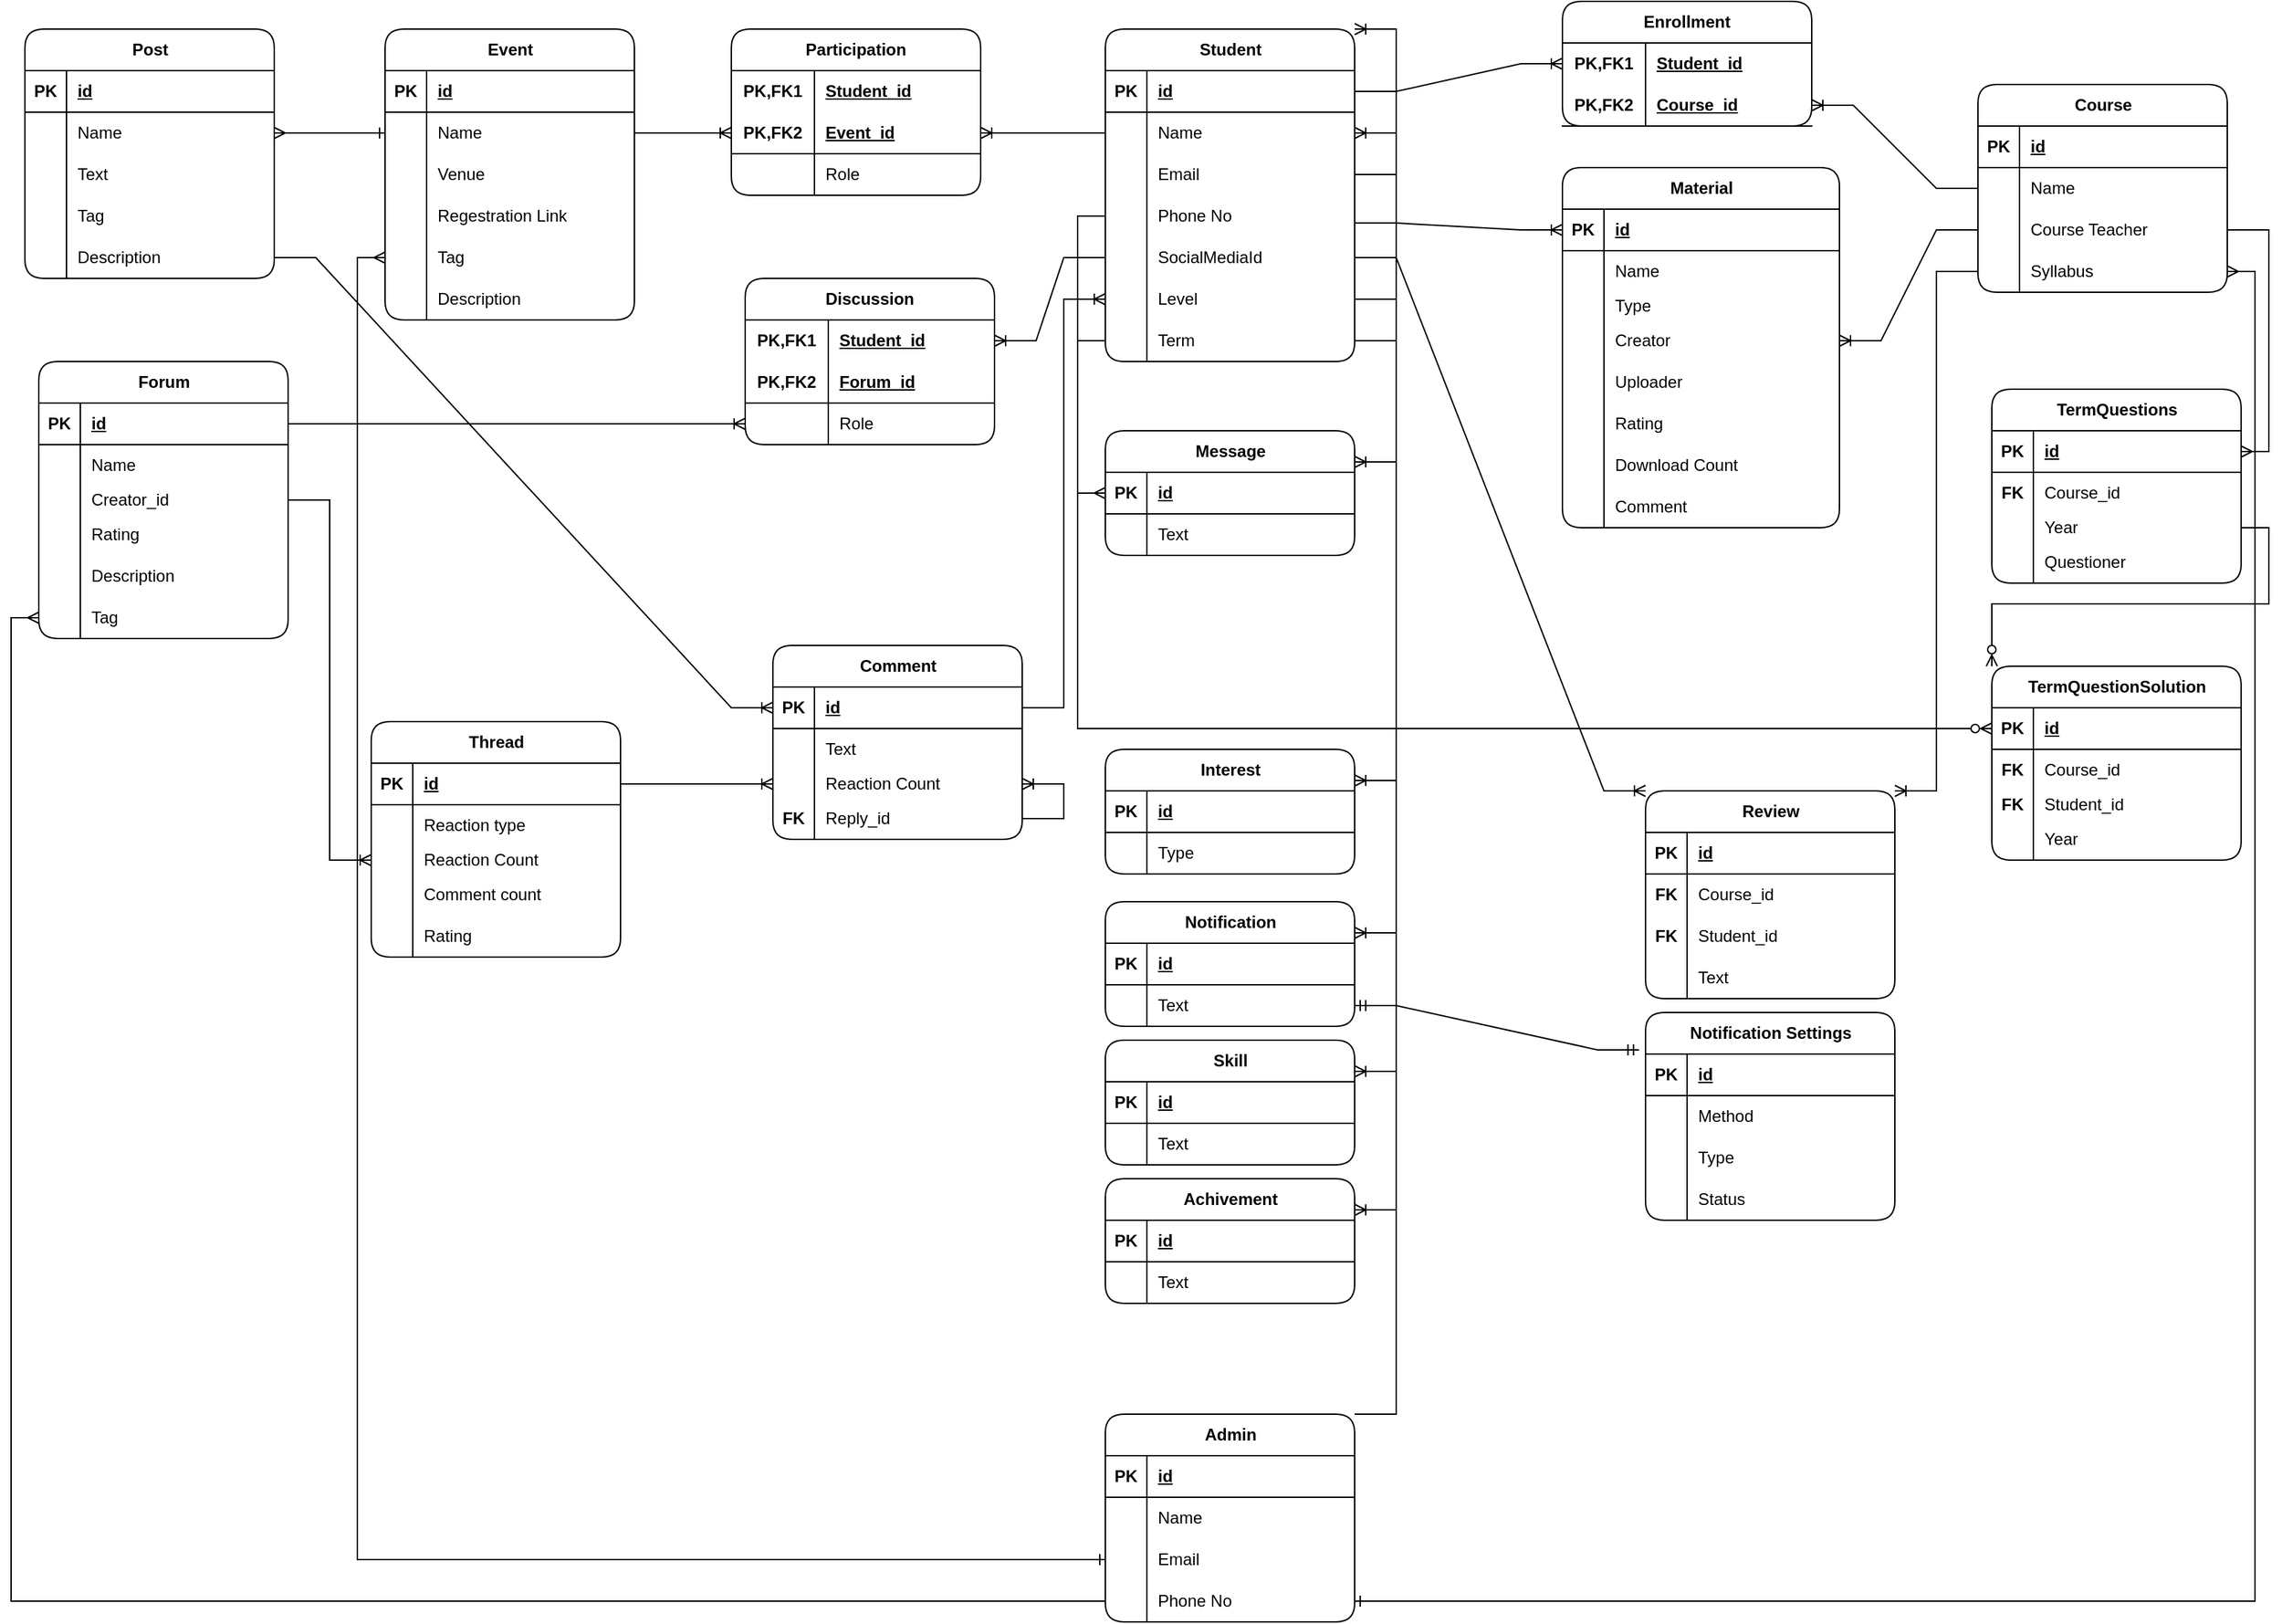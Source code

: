 <mxfile version="21.6.8" type="github">
  <diagram name="Page-1" id="Kb3nACvaUJQq8Gcj-ZAk">
    <mxGraphModel dx="3450" dy="943" grid="1" gridSize="10" guides="1" tooltips="1" connect="1" arrows="1" fold="1" page="1" pageScale="1" pageWidth="850" pageHeight="1100" math="0" shadow="0">
      <root>
        <mxCell id="0" />
        <mxCell id="1" parent="0" />
        <mxCell id="1WUhZL65D3a0RhLQdtC_-1" value="Student" style="shape=table;startSize=30;container=1;collapsible=1;childLayout=tableLayout;fixedRows=1;rowLines=0;fontStyle=1;align=center;resizeLast=1;html=1;rounded=1;swimlaneLine=1;swimlaneFillColor=default;" parent="1" vertex="1">
          <mxGeometry x="-70" y="40" width="180" height="240" as="geometry" />
        </mxCell>
        <mxCell id="1WUhZL65D3a0RhLQdtC_-2" value="" style="shape=tableRow;horizontal=0;startSize=0;swimlaneHead=0;swimlaneBody=0;fillColor=none;collapsible=0;dropTarget=0;points=[[0,0.5],[1,0.5]];portConstraint=eastwest;top=0;left=0;right=0;bottom=1;" parent="1WUhZL65D3a0RhLQdtC_-1" vertex="1">
          <mxGeometry y="30" width="180" height="30" as="geometry" />
        </mxCell>
        <mxCell id="1WUhZL65D3a0RhLQdtC_-3" value="PK" style="shape=partialRectangle;connectable=0;fillColor=none;top=0;left=0;bottom=0;right=0;fontStyle=1;overflow=hidden;whiteSpace=wrap;html=1;" parent="1WUhZL65D3a0RhLQdtC_-2" vertex="1">
          <mxGeometry width="30" height="30" as="geometry">
            <mxRectangle width="30" height="30" as="alternateBounds" />
          </mxGeometry>
        </mxCell>
        <mxCell id="1WUhZL65D3a0RhLQdtC_-4" value="id" style="shape=partialRectangle;connectable=0;fillColor=none;top=0;left=0;bottom=0;right=0;align=left;spacingLeft=6;fontStyle=5;overflow=hidden;whiteSpace=wrap;html=1;" parent="1WUhZL65D3a0RhLQdtC_-2" vertex="1">
          <mxGeometry x="30" width="150" height="30" as="geometry">
            <mxRectangle width="150" height="30" as="alternateBounds" />
          </mxGeometry>
        </mxCell>
        <mxCell id="1WUhZL65D3a0RhLQdtC_-5" value="" style="shape=tableRow;horizontal=0;startSize=0;swimlaneHead=0;swimlaneBody=0;fillColor=none;collapsible=0;dropTarget=0;points=[[0,0.5],[1,0.5]];portConstraint=eastwest;top=0;left=0;right=0;bottom=0;" parent="1WUhZL65D3a0RhLQdtC_-1" vertex="1">
          <mxGeometry y="60" width="180" height="30" as="geometry" />
        </mxCell>
        <mxCell id="1WUhZL65D3a0RhLQdtC_-6" value="" style="shape=partialRectangle;connectable=0;fillColor=none;top=0;left=0;bottom=0;right=0;editable=1;overflow=hidden;whiteSpace=wrap;html=1;" parent="1WUhZL65D3a0RhLQdtC_-5" vertex="1">
          <mxGeometry width="30" height="30" as="geometry">
            <mxRectangle width="30" height="30" as="alternateBounds" />
          </mxGeometry>
        </mxCell>
        <mxCell id="1WUhZL65D3a0RhLQdtC_-7" value="Name" style="shape=partialRectangle;connectable=0;fillColor=none;top=0;left=0;bottom=0;right=0;align=left;spacingLeft=6;overflow=hidden;whiteSpace=wrap;html=1;" parent="1WUhZL65D3a0RhLQdtC_-5" vertex="1">
          <mxGeometry x="30" width="150" height="30" as="geometry">
            <mxRectangle width="150" height="30" as="alternateBounds" />
          </mxGeometry>
        </mxCell>
        <mxCell id="1WUhZL65D3a0RhLQdtC_-8" value="" style="shape=tableRow;horizontal=0;startSize=0;swimlaneHead=0;swimlaneBody=0;fillColor=none;collapsible=0;dropTarget=0;points=[[0,0.5],[1,0.5]];portConstraint=eastwest;top=0;left=0;right=0;bottom=0;" parent="1WUhZL65D3a0RhLQdtC_-1" vertex="1">
          <mxGeometry y="90" width="180" height="30" as="geometry" />
        </mxCell>
        <mxCell id="1WUhZL65D3a0RhLQdtC_-9" value="" style="shape=partialRectangle;connectable=0;fillColor=none;top=0;left=0;bottom=0;right=0;editable=1;overflow=hidden;whiteSpace=wrap;html=1;" parent="1WUhZL65D3a0RhLQdtC_-8" vertex="1">
          <mxGeometry width="30" height="30" as="geometry">
            <mxRectangle width="30" height="30" as="alternateBounds" />
          </mxGeometry>
        </mxCell>
        <mxCell id="1WUhZL65D3a0RhLQdtC_-10" value="Email" style="shape=partialRectangle;connectable=0;fillColor=none;top=0;left=0;bottom=0;right=0;align=left;spacingLeft=6;overflow=hidden;whiteSpace=wrap;html=1;" parent="1WUhZL65D3a0RhLQdtC_-8" vertex="1">
          <mxGeometry x="30" width="150" height="30" as="geometry">
            <mxRectangle width="150" height="30" as="alternateBounds" />
          </mxGeometry>
        </mxCell>
        <mxCell id="1WUhZL65D3a0RhLQdtC_-11" value="" style="shape=tableRow;horizontal=0;startSize=0;swimlaneHead=0;swimlaneBody=0;fillColor=none;collapsible=0;dropTarget=0;points=[[0,0.5],[1,0.5]];portConstraint=eastwest;top=0;left=0;right=0;bottom=0;" parent="1WUhZL65D3a0RhLQdtC_-1" vertex="1">
          <mxGeometry y="120" width="180" height="30" as="geometry" />
        </mxCell>
        <mxCell id="1WUhZL65D3a0RhLQdtC_-12" value="" style="shape=partialRectangle;connectable=0;fillColor=none;top=0;left=0;bottom=0;right=0;editable=1;overflow=hidden;whiteSpace=wrap;html=1;" parent="1WUhZL65D3a0RhLQdtC_-11" vertex="1">
          <mxGeometry width="30" height="30" as="geometry">
            <mxRectangle width="30" height="30" as="alternateBounds" />
          </mxGeometry>
        </mxCell>
        <mxCell id="1WUhZL65D3a0RhLQdtC_-13" value="Phone No" style="shape=partialRectangle;connectable=0;fillColor=none;top=0;left=0;bottom=0;right=0;align=left;spacingLeft=6;overflow=hidden;whiteSpace=wrap;html=1;" parent="1WUhZL65D3a0RhLQdtC_-11" vertex="1">
          <mxGeometry x="30" width="150" height="30" as="geometry">
            <mxRectangle width="150" height="30" as="alternateBounds" />
          </mxGeometry>
        </mxCell>
        <mxCell id="1WUhZL65D3a0RhLQdtC_-14" value="" style="shape=tableRow;horizontal=0;startSize=0;swimlaneHead=0;swimlaneBody=0;fillColor=none;collapsible=0;dropTarget=0;points=[[0,0.5],[1,0.5]];portConstraint=eastwest;top=0;left=0;right=0;bottom=0;" parent="1WUhZL65D3a0RhLQdtC_-1" vertex="1">
          <mxGeometry y="150" width="180" height="30" as="geometry" />
        </mxCell>
        <mxCell id="1WUhZL65D3a0RhLQdtC_-15" value="" style="shape=partialRectangle;connectable=0;fillColor=none;top=0;left=0;bottom=0;right=0;editable=1;overflow=hidden;whiteSpace=wrap;html=1;" parent="1WUhZL65D3a0RhLQdtC_-14" vertex="1">
          <mxGeometry width="30" height="30" as="geometry">
            <mxRectangle width="30" height="30" as="alternateBounds" />
          </mxGeometry>
        </mxCell>
        <mxCell id="1WUhZL65D3a0RhLQdtC_-16" value="SocialMediaId" style="shape=partialRectangle;connectable=0;fillColor=none;top=0;left=0;bottom=0;right=0;align=left;spacingLeft=6;overflow=hidden;whiteSpace=wrap;html=1;" parent="1WUhZL65D3a0RhLQdtC_-14" vertex="1">
          <mxGeometry x="30" width="150" height="30" as="geometry">
            <mxRectangle width="150" height="30" as="alternateBounds" />
          </mxGeometry>
        </mxCell>
        <mxCell id="1WUhZL65D3a0RhLQdtC_-17" value="" style="shape=tableRow;horizontal=0;startSize=0;swimlaneHead=0;swimlaneBody=0;fillColor=none;collapsible=0;dropTarget=0;points=[[0,0.5],[1,0.5]];portConstraint=eastwest;top=0;left=0;right=0;bottom=0;" parent="1WUhZL65D3a0RhLQdtC_-1" vertex="1">
          <mxGeometry y="180" width="180" height="30" as="geometry" />
        </mxCell>
        <mxCell id="1WUhZL65D3a0RhLQdtC_-18" value="" style="shape=partialRectangle;connectable=0;fillColor=none;top=0;left=0;bottom=0;right=0;editable=1;overflow=hidden;whiteSpace=wrap;html=1;" parent="1WUhZL65D3a0RhLQdtC_-17" vertex="1">
          <mxGeometry width="30" height="30" as="geometry">
            <mxRectangle width="30" height="30" as="alternateBounds" />
          </mxGeometry>
        </mxCell>
        <mxCell id="1WUhZL65D3a0RhLQdtC_-19" value="Level" style="shape=partialRectangle;connectable=0;fillColor=none;top=0;left=0;bottom=0;right=0;align=left;spacingLeft=6;overflow=hidden;whiteSpace=wrap;html=1;" parent="1WUhZL65D3a0RhLQdtC_-17" vertex="1">
          <mxGeometry x="30" width="150" height="30" as="geometry">
            <mxRectangle width="150" height="30" as="alternateBounds" />
          </mxGeometry>
        </mxCell>
        <mxCell id="1WUhZL65D3a0RhLQdtC_-20" value="" style="shape=tableRow;horizontal=0;startSize=0;swimlaneHead=0;swimlaneBody=0;fillColor=none;collapsible=0;dropTarget=0;points=[[0,0.5],[1,0.5]];portConstraint=eastwest;top=0;left=0;right=0;bottom=0;" parent="1WUhZL65D3a0RhLQdtC_-1" vertex="1">
          <mxGeometry y="210" width="180" height="30" as="geometry" />
        </mxCell>
        <mxCell id="1WUhZL65D3a0RhLQdtC_-21" value="" style="shape=partialRectangle;connectable=0;fillColor=none;top=0;left=0;bottom=0;right=0;editable=1;overflow=hidden;whiteSpace=wrap;html=1;" parent="1WUhZL65D3a0RhLQdtC_-20" vertex="1">
          <mxGeometry width="30" height="30" as="geometry">
            <mxRectangle width="30" height="30" as="alternateBounds" />
          </mxGeometry>
        </mxCell>
        <mxCell id="1WUhZL65D3a0RhLQdtC_-22" value="Term" style="shape=partialRectangle;connectable=0;fillColor=none;top=0;left=0;bottom=0;right=0;align=left;spacingLeft=6;overflow=hidden;whiteSpace=wrap;html=1;" parent="1WUhZL65D3a0RhLQdtC_-20" vertex="1">
          <mxGeometry x="30" width="150" height="30" as="geometry">
            <mxRectangle width="150" height="30" as="alternateBounds" />
          </mxGeometry>
        </mxCell>
        <mxCell id="1WUhZL65D3a0RhLQdtC_-312" value="" style="edgeStyle=entityRelationEdgeStyle;fontSize=12;html=1;endArrow=ERoneToMany;rounded=0;exitX=1;exitY=0.5;exitDx=0;exitDy=0;entryX=1;entryY=0.5;entryDx=0;entryDy=0;" parent="1WUhZL65D3a0RhLQdtC_-1" source="1WUhZL65D3a0RhLQdtC_-8" target="1WUhZL65D3a0RhLQdtC_-5" edge="1">
          <mxGeometry width="100" height="100" relative="1" as="geometry">
            <mxPoint x="170" y="180" as="sourcePoint" />
            <mxPoint x="270" y="80" as="targetPoint" />
          </mxGeometry>
        </mxCell>
        <mxCell id="1WUhZL65D3a0RhLQdtC_-25" value="Course" style="shape=table;startSize=30;container=1;collapsible=1;childLayout=tableLayout;fixedRows=1;rowLines=0;fontStyle=1;align=center;resizeLast=1;html=1;rounded=1;shadow=0;swimlaneLine=1;gradientColor=none;fillColor=default;swimlaneFillColor=default;" parent="1" vertex="1">
          <mxGeometry x="560" y="80" width="180" height="150" as="geometry">
            <mxRectangle x="440" y="5" width="80" height="30" as="alternateBounds" />
          </mxGeometry>
        </mxCell>
        <mxCell id="1WUhZL65D3a0RhLQdtC_-26" value="" style="shape=tableRow;horizontal=0;startSize=0;swimlaneHead=0;swimlaneBody=0;fillColor=none;collapsible=0;dropTarget=0;points=[[0,0.5],[1,0.5]];portConstraint=eastwest;top=0;left=0;right=0;bottom=1;" parent="1WUhZL65D3a0RhLQdtC_-25" vertex="1">
          <mxGeometry y="30" width="180" height="30" as="geometry" />
        </mxCell>
        <mxCell id="1WUhZL65D3a0RhLQdtC_-27" value="PK" style="shape=partialRectangle;connectable=0;fillColor=none;top=0;left=0;bottom=0;right=0;fontStyle=1;overflow=hidden;whiteSpace=wrap;html=1;" parent="1WUhZL65D3a0RhLQdtC_-26" vertex="1">
          <mxGeometry width="30" height="30" as="geometry">
            <mxRectangle width="30" height="30" as="alternateBounds" />
          </mxGeometry>
        </mxCell>
        <mxCell id="1WUhZL65D3a0RhLQdtC_-28" value="id" style="shape=partialRectangle;connectable=0;fillColor=none;top=0;left=0;bottom=0;right=0;align=left;spacingLeft=6;fontStyle=5;overflow=hidden;whiteSpace=wrap;html=1;" parent="1WUhZL65D3a0RhLQdtC_-26" vertex="1">
          <mxGeometry x="30" width="150" height="30" as="geometry">
            <mxRectangle width="150" height="30" as="alternateBounds" />
          </mxGeometry>
        </mxCell>
        <mxCell id="1WUhZL65D3a0RhLQdtC_-35" value="" style="shape=tableRow;horizontal=0;startSize=0;swimlaneHead=0;swimlaneBody=0;fillColor=none;collapsible=0;dropTarget=0;points=[[0,0.5],[1,0.5]];portConstraint=eastwest;top=0;left=0;right=0;bottom=0;" parent="1WUhZL65D3a0RhLQdtC_-25" vertex="1">
          <mxGeometry y="60" width="180" height="30" as="geometry" />
        </mxCell>
        <mxCell id="1WUhZL65D3a0RhLQdtC_-36" value="" style="shape=partialRectangle;connectable=0;fillColor=none;top=0;left=0;bottom=0;right=0;editable=1;overflow=hidden;whiteSpace=wrap;html=1;" parent="1WUhZL65D3a0RhLQdtC_-35" vertex="1">
          <mxGeometry width="30" height="30" as="geometry">
            <mxRectangle width="30" height="30" as="alternateBounds" />
          </mxGeometry>
        </mxCell>
        <mxCell id="1WUhZL65D3a0RhLQdtC_-37" value="Name" style="shape=partialRectangle;connectable=0;fillColor=none;top=0;left=0;bottom=0;right=0;align=left;spacingLeft=6;overflow=hidden;whiteSpace=wrap;html=1;" parent="1WUhZL65D3a0RhLQdtC_-35" vertex="1">
          <mxGeometry x="30" width="150" height="30" as="geometry">
            <mxRectangle width="150" height="30" as="alternateBounds" />
          </mxGeometry>
        </mxCell>
        <mxCell id="1WUhZL65D3a0RhLQdtC_-41" value="" style="shape=tableRow;horizontal=0;startSize=0;swimlaneHead=0;swimlaneBody=0;fillColor=none;collapsible=0;dropTarget=0;points=[[0,0.5],[1,0.5]];portConstraint=eastwest;top=0;left=0;right=0;bottom=0;" parent="1WUhZL65D3a0RhLQdtC_-25" vertex="1">
          <mxGeometry y="90" width="180" height="30" as="geometry" />
        </mxCell>
        <mxCell id="1WUhZL65D3a0RhLQdtC_-42" value="" style="shape=partialRectangle;connectable=0;fillColor=none;top=0;left=0;bottom=0;right=0;editable=1;overflow=hidden;whiteSpace=wrap;html=1;" parent="1WUhZL65D3a0RhLQdtC_-41" vertex="1">
          <mxGeometry width="30" height="30" as="geometry">
            <mxRectangle width="30" height="30" as="alternateBounds" />
          </mxGeometry>
        </mxCell>
        <mxCell id="1WUhZL65D3a0RhLQdtC_-43" value="Course Teacher" style="shape=partialRectangle;connectable=0;fillColor=none;top=0;left=0;bottom=0;right=0;align=left;spacingLeft=6;overflow=hidden;whiteSpace=wrap;html=1;" parent="1WUhZL65D3a0RhLQdtC_-41" vertex="1">
          <mxGeometry x="30" width="150" height="30" as="geometry">
            <mxRectangle width="150" height="30" as="alternateBounds" />
          </mxGeometry>
        </mxCell>
        <mxCell id="1WUhZL65D3a0RhLQdtC_-44" value="" style="shape=tableRow;horizontal=0;startSize=0;swimlaneHead=0;swimlaneBody=0;fillColor=none;collapsible=0;dropTarget=0;points=[[0,0.5],[1,0.5]];portConstraint=eastwest;top=0;left=0;right=0;bottom=0;" parent="1WUhZL65D3a0RhLQdtC_-25" vertex="1">
          <mxGeometry y="120" width="180" height="30" as="geometry" />
        </mxCell>
        <mxCell id="1WUhZL65D3a0RhLQdtC_-45" value="" style="shape=partialRectangle;connectable=0;fillColor=none;top=0;left=0;bottom=0;right=0;editable=1;overflow=hidden;whiteSpace=wrap;html=1;" parent="1WUhZL65D3a0RhLQdtC_-44" vertex="1">
          <mxGeometry width="30" height="30" as="geometry">
            <mxRectangle width="30" height="30" as="alternateBounds" />
          </mxGeometry>
        </mxCell>
        <mxCell id="1WUhZL65D3a0RhLQdtC_-46" value="Syllabus" style="shape=partialRectangle;connectable=0;fillColor=none;top=0;left=0;bottom=0;right=0;align=left;spacingLeft=6;overflow=hidden;whiteSpace=wrap;html=1;" parent="1WUhZL65D3a0RhLQdtC_-44" vertex="1">
          <mxGeometry x="30" width="150" height="30" as="geometry">
            <mxRectangle width="150" height="30" as="alternateBounds" />
          </mxGeometry>
        </mxCell>
        <mxCell id="1WUhZL65D3a0RhLQdtC_-53" value="Material" style="shape=table;startSize=30;container=1;collapsible=1;childLayout=tableLayout;fixedRows=1;rowLines=0;fontStyle=1;align=center;resizeLast=1;html=1;rounded=1;shadow=0;swimlaneLine=1;gradientColor=none;fillColor=default;swimlaneFillColor=default;" parent="1" vertex="1">
          <mxGeometry x="260" y="140" width="200" height="260" as="geometry">
            <mxRectangle x="440" y="5" width="80" height="30" as="alternateBounds" />
          </mxGeometry>
        </mxCell>
        <mxCell id="1WUhZL65D3a0RhLQdtC_-54" value="" style="shape=tableRow;horizontal=0;startSize=0;swimlaneHead=0;swimlaneBody=0;fillColor=none;collapsible=0;dropTarget=0;points=[[0,0.5],[1,0.5]];portConstraint=eastwest;top=0;left=0;right=0;bottom=1;" parent="1WUhZL65D3a0RhLQdtC_-53" vertex="1">
          <mxGeometry y="30" width="200" height="30" as="geometry" />
        </mxCell>
        <mxCell id="1WUhZL65D3a0RhLQdtC_-55" value="PK" style="shape=partialRectangle;connectable=0;fillColor=none;top=0;left=0;bottom=0;right=0;fontStyle=1;overflow=hidden;whiteSpace=wrap;html=1;" parent="1WUhZL65D3a0RhLQdtC_-54" vertex="1">
          <mxGeometry width="30" height="30" as="geometry">
            <mxRectangle width="30" height="30" as="alternateBounds" />
          </mxGeometry>
        </mxCell>
        <mxCell id="1WUhZL65D3a0RhLQdtC_-56" value="id" style="shape=partialRectangle;connectable=0;fillColor=none;top=0;left=0;bottom=0;right=0;align=left;spacingLeft=6;fontStyle=5;overflow=hidden;whiteSpace=wrap;html=1;" parent="1WUhZL65D3a0RhLQdtC_-54" vertex="1">
          <mxGeometry x="30" width="170" height="30" as="geometry">
            <mxRectangle width="170" height="30" as="alternateBounds" />
          </mxGeometry>
        </mxCell>
        <mxCell id="1WUhZL65D3a0RhLQdtC_-57" value="" style="shape=tableRow;horizontal=0;startSize=0;swimlaneHead=0;swimlaneBody=0;fillColor=none;collapsible=0;dropTarget=0;points=[[0,0.5],[1,0.5]];portConstraint=eastwest;top=0;left=0;right=0;bottom=0;" parent="1WUhZL65D3a0RhLQdtC_-53" vertex="1">
          <mxGeometry y="60" width="200" height="30" as="geometry" />
        </mxCell>
        <mxCell id="1WUhZL65D3a0RhLQdtC_-58" value="" style="shape=partialRectangle;connectable=0;fillColor=none;top=0;left=0;bottom=0;right=0;editable=1;overflow=hidden;whiteSpace=wrap;html=1;" parent="1WUhZL65D3a0RhLQdtC_-57" vertex="1">
          <mxGeometry width="30" height="30" as="geometry">
            <mxRectangle width="30" height="30" as="alternateBounds" />
          </mxGeometry>
        </mxCell>
        <mxCell id="1WUhZL65D3a0RhLQdtC_-59" value="Name" style="shape=partialRectangle;connectable=0;fillColor=none;top=0;left=0;bottom=0;right=0;align=left;spacingLeft=6;overflow=hidden;whiteSpace=wrap;html=1;" parent="1WUhZL65D3a0RhLQdtC_-57" vertex="1">
          <mxGeometry x="30" width="170" height="30" as="geometry">
            <mxRectangle width="170" height="30" as="alternateBounds" />
          </mxGeometry>
        </mxCell>
        <mxCell id="1WUhZL65D3a0RhLQdtC_-60" value="" style="shape=tableRow;horizontal=0;startSize=0;swimlaneHead=0;swimlaneBody=0;fillColor=none;collapsible=0;dropTarget=0;points=[[0,0.5],[1,0.5]];portConstraint=eastwest;top=0;left=0;right=0;bottom=0;" parent="1WUhZL65D3a0RhLQdtC_-53" vertex="1">
          <mxGeometry y="90" width="200" height="20" as="geometry" />
        </mxCell>
        <mxCell id="1WUhZL65D3a0RhLQdtC_-61" value="" style="shape=partialRectangle;connectable=0;fillColor=none;top=0;left=0;bottom=0;right=0;editable=1;overflow=hidden;whiteSpace=wrap;html=1;" parent="1WUhZL65D3a0RhLQdtC_-60" vertex="1">
          <mxGeometry width="30" height="20" as="geometry">
            <mxRectangle width="30" height="20" as="alternateBounds" />
          </mxGeometry>
        </mxCell>
        <mxCell id="1WUhZL65D3a0RhLQdtC_-62" value="Type" style="shape=partialRectangle;connectable=0;fillColor=none;top=0;left=0;bottom=0;right=0;align=left;spacingLeft=6;overflow=hidden;whiteSpace=wrap;html=1;" parent="1WUhZL65D3a0RhLQdtC_-60" vertex="1">
          <mxGeometry x="30" width="170" height="20" as="geometry">
            <mxRectangle width="170" height="20" as="alternateBounds" />
          </mxGeometry>
        </mxCell>
        <mxCell id="1WUhZL65D3a0RhLQdtC_-63" value="" style="shape=tableRow;horizontal=0;startSize=0;swimlaneHead=0;swimlaneBody=0;fillColor=none;collapsible=0;dropTarget=0;points=[[0,0.5],[1,0.5]];portConstraint=eastwest;top=0;left=0;right=0;bottom=0;" parent="1WUhZL65D3a0RhLQdtC_-53" vertex="1">
          <mxGeometry y="110" width="200" height="30" as="geometry" />
        </mxCell>
        <mxCell id="1WUhZL65D3a0RhLQdtC_-64" value="" style="shape=partialRectangle;connectable=0;fillColor=none;top=0;left=0;bottom=0;right=0;editable=1;overflow=hidden;whiteSpace=wrap;html=1;" parent="1WUhZL65D3a0RhLQdtC_-63" vertex="1">
          <mxGeometry width="30" height="30" as="geometry">
            <mxRectangle width="30" height="30" as="alternateBounds" />
          </mxGeometry>
        </mxCell>
        <mxCell id="1WUhZL65D3a0RhLQdtC_-65" value="Creator" style="shape=partialRectangle;connectable=0;fillColor=none;top=0;left=0;bottom=0;right=0;align=left;spacingLeft=6;overflow=hidden;whiteSpace=wrap;html=1;" parent="1WUhZL65D3a0RhLQdtC_-63" vertex="1">
          <mxGeometry x="30" width="170" height="30" as="geometry">
            <mxRectangle width="170" height="30" as="alternateBounds" />
          </mxGeometry>
        </mxCell>
        <mxCell id="1WUhZL65D3a0RhLQdtC_-66" value="" style="shape=tableRow;horizontal=0;startSize=0;swimlaneHead=0;swimlaneBody=0;fillColor=none;collapsible=0;dropTarget=0;points=[[0,0.5],[1,0.5]];portConstraint=eastwest;top=0;left=0;right=0;bottom=0;" parent="1WUhZL65D3a0RhLQdtC_-53" vertex="1">
          <mxGeometry y="140" width="200" height="30" as="geometry" />
        </mxCell>
        <mxCell id="1WUhZL65D3a0RhLQdtC_-67" value="" style="shape=partialRectangle;connectable=0;fillColor=none;top=0;left=0;bottom=0;right=0;editable=1;overflow=hidden;whiteSpace=wrap;html=1;" parent="1WUhZL65D3a0RhLQdtC_-66" vertex="1">
          <mxGeometry width="30" height="30" as="geometry">
            <mxRectangle width="30" height="30" as="alternateBounds" />
          </mxGeometry>
        </mxCell>
        <mxCell id="1WUhZL65D3a0RhLQdtC_-68" value="Uploader" style="shape=partialRectangle;connectable=0;fillColor=none;top=0;left=0;bottom=0;right=0;align=left;spacingLeft=6;overflow=hidden;whiteSpace=wrap;html=1;" parent="1WUhZL65D3a0RhLQdtC_-66" vertex="1">
          <mxGeometry x="30" width="170" height="30" as="geometry">
            <mxRectangle width="170" height="30" as="alternateBounds" />
          </mxGeometry>
        </mxCell>
        <mxCell id="1WUhZL65D3a0RhLQdtC_-69" value="" style="shape=tableRow;horizontal=0;startSize=0;swimlaneHead=0;swimlaneBody=0;fillColor=none;collapsible=0;dropTarget=0;points=[[0,0.5],[1,0.5]];portConstraint=eastwest;top=0;left=0;right=0;bottom=0;" parent="1WUhZL65D3a0RhLQdtC_-53" vertex="1">
          <mxGeometry y="170" width="200" height="30" as="geometry" />
        </mxCell>
        <mxCell id="1WUhZL65D3a0RhLQdtC_-70" value="" style="shape=partialRectangle;connectable=0;fillColor=none;top=0;left=0;bottom=0;right=0;editable=1;overflow=hidden;whiteSpace=wrap;html=1;" parent="1WUhZL65D3a0RhLQdtC_-69" vertex="1">
          <mxGeometry width="30" height="30" as="geometry">
            <mxRectangle width="30" height="30" as="alternateBounds" />
          </mxGeometry>
        </mxCell>
        <mxCell id="1WUhZL65D3a0RhLQdtC_-71" value="Rating" style="shape=partialRectangle;connectable=0;fillColor=none;top=0;left=0;bottom=0;right=0;align=left;spacingLeft=6;overflow=hidden;whiteSpace=wrap;html=1;" parent="1WUhZL65D3a0RhLQdtC_-69" vertex="1">
          <mxGeometry x="30" width="170" height="30" as="geometry">
            <mxRectangle width="170" height="30" as="alternateBounds" />
          </mxGeometry>
        </mxCell>
        <mxCell id="1WUhZL65D3a0RhLQdtC_-72" value="" style="shape=tableRow;horizontal=0;startSize=0;swimlaneHead=0;swimlaneBody=0;fillColor=none;collapsible=0;dropTarget=0;points=[[0,0.5],[1,0.5]];portConstraint=eastwest;top=0;left=0;right=0;bottom=0;" parent="1WUhZL65D3a0RhLQdtC_-53" vertex="1">
          <mxGeometry y="200" width="200" height="30" as="geometry" />
        </mxCell>
        <mxCell id="1WUhZL65D3a0RhLQdtC_-73" value="" style="shape=partialRectangle;connectable=0;fillColor=none;top=0;left=0;bottom=0;right=0;editable=1;overflow=hidden;whiteSpace=wrap;html=1;" parent="1WUhZL65D3a0RhLQdtC_-72" vertex="1">
          <mxGeometry width="30" height="30" as="geometry">
            <mxRectangle width="30" height="30" as="alternateBounds" />
          </mxGeometry>
        </mxCell>
        <mxCell id="1WUhZL65D3a0RhLQdtC_-74" value="Download Count" style="shape=partialRectangle;connectable=0;fillColor=none;top=0;left=0;bottom=0;right=0;align=left;spacingLeft=6;overflow=hidden;whiteSpace=wrap;html=1;" parent="1WUhZL65D3a0RhLQdtC_-72" vertex="1">
          <mxGeometry x="30" width="170" height="30" as="geometry">
            <mxRectangle width="170" height="30" as="alternateBounds" />
          </mxGeometry>
        </mxCell>
        <mxCell id="1WUhZL65D3a0RhLQdtC_-147" value="" style="shape=tableRow;horizontal=0;startSize=0;swimlaneHead=0;swimlaneBody=0;fillColor=none;collapsible=0;dropTarget=0;points=[[0,0.5],[1,0.5]];portConstraint=eastwest;top=0;left=0;right=0;bottom=0;" parent="1WUhZL65D3a0RhLQdtC_-53" vertex="1">
          <mxGeometry y="230" width="200" height="30" as="geometry" />
        </mxCell>
        <mxCell id="1WUhZL65D3a0RhLQdtC_-148" value="" style="shape=partialRectangle;connectable=0;fillColor=none;top=0;left=0;bottom=0;right=0;editable=1;overflow=hidden;whiteSpace=wrap;html=1;" parent="1WUhZL65D3a0RhLQdtC_-147" vertex="1">
          <mxGeometry width="30" height="30" as="geometry">
            <mxRectangle width="30" height="30" as="alternateBounds" />
          </mxGeometry>
        </mxCell>
        <mxCell id="1WUhZL65D3a0RhLQdtC_-149" value="Comment" style="shape=partialRectangle;connectable=0;fillColor=none;top=0;left=0;bottom=0;right=0;align=left;spacingLeft=6;overflow=hidden;whiteSpace=wrap;html=1;" parent="1WUhZL65D3a0RhLQdtC_-147" vertex="1">
          <mxGeometry x="30" width="170" height="30" as="geometry">
            <mxRectangle width="170" height="30" as="alternateBounds" />
          </mxGeometry>
        </mxCell>
        <mxCell id="1WUhZL65D3a0RhLQdtC_-95" value="Enrollment" style="shape=table;startSize=30;container=1;collapsible=1;childLayout=tableLayout;fixedRows=1;rowLines=0;fontStyle=1;align=center;resizeLast=1;html=1;whiteSpace=wrap;rounded=1;" parent="1" vertex="1">
          <mxGeometry x="260" y="20" width="180" height="90" as="geometry" />
        </mxCell>
        <mxCell id="1WUhZL65D3a0RhLQdtC_-96" value="" style="shape=tableRow;horizontal=0;startSize=0;swimlaneHead=0;swimlaneBody=0;fillColor=none;collapsible=0;dropTarget=0;points=[[0,0.5],[1,0.5]];portConstraint=eastwest;top=0;left=0;right=0;bottom=0;html=1;" parent="1WUhZL65D3a0RhLQdtC_-95" vertex="1">
          <mxGeometry y="30" width="180" height="30" as="geometry" />
        </mxCell>
        <mxCell id="1WUhZL65D3a0RhLQdtC_-97" value="PK,FK1" style="shape=partialRectangle;connectable=0;fillColor=none;top=0;left=0;bottom=0;right=0;fontStyle=1;overflow=hidden;html=1;whiteSpace=wrap;" parent="1WUhZL65D3a0RhLQdtC_-96" vertex="1">
          <mxGeometry width="60" height="30" as="geometry">
            <mxRectangle width="60" height="30" as="alternateBounds" />
          </mxGeometry>
        </mxCell>
        <mxCell id="1WUhZL65D3a0RhLQdtC_-98" value="Student_id" style="shape=partialRectangle;connectable=0;fillColor=none;top=0;left=0;bottom=0;right=0;align=left;spacingLeft=6;fontStyle=5;overflow=hidden;html=1;whiteSpace=wrap;" parent="1WUhZL65D3a0RhLQdtC_-96" vertex="1">
          <mxGeometry x="60" width="120" height="30" as="geometry">
            <mxRectangle width="120" height="30" as="alternateBounds" />
          </mxGeometry>
        </mxCell>
        <mxCell id="1WUhZL65D3a0RhLQdtC_-99" value="" style="shape=tableRow;horizontal=0;startSize=0;swimlaneHead=0;swimlaneBody=0;fillColor=none;collapsible=0;dropTarget=0;points=[[0,0.5],[1,0.5]];portConstraint=eastwest;top=0;left=0;right=0;bottom=1;html=1;" parent="1WUhZL65D3a0RhLQdtC_-95" vertex="1">
          <mxGeometry y="60" width="180" height="30" as="geometry" />
        </mxCell>
        <mxCell id="1WUhZL65D3a0RhLQdtC_-100" value="PK,FK2" style="shape=partialRectangle;connectable=0;fillColor=none;top=0;left=0;bottom=0;right=0;fontStyle=1;overflow=hidden;html=1;whiteSpace=wrap;" parent="1WUhZL65D3a0RhLQdtC_-99" vertex="1">
          <mxGeometry width="60" height="30" as="geometry">
            <mxRectangle width="60" height="30" as="alternateBounds" />
          </mxGeometry>
        </mxCell>
        <mxCell id="1WUhZL65D3a0RhLQdtC_-101" value="Course_id" style="shape=partialRectangle;connectable=0;fillColor=none;top=0;left=0;bottom=0;right=0;align=left;spacingLeft=6;fontStyle=5;overflow=hidden;html=1;whiteSpace=wrap;" parent="1WUhZL65D3a0RhLQdtC_-99" vertex="1">
          <mxGeometry x="60" width="120" height="30" as="geometry">
            <mxRectangle width="120" height="30" as="alternateBounds" />
          </mxGeometry>
        </mxCell>
        <mxCell id="1WUhZL65D3a0RhLQdtC_-109" value="" style="edgeStyle=entityRelationEdgeStyle;fontSize=12;html=1;endArrow=ERoneToMany;rounded=0;exitX=1;exitY=0.5;exitDx=0;exitDy=0;entryX=0;entryY=0.5;entryDx=0;entryDy=0;" parent="1" source="1WUhZL65D3a0RhLQdtC_-2" target="1WUhZL65D3a0RhLQdtC_-96" edge="1">
          <mxGeometry width="100" height="100" relative="1" as="geometry">
            <mxPoint x="125" y="90" as="sourcePoint" />
            <mxPoint x="260" y="-30" as="targetPoint" />
            <Array as="points">
              <mxPoint x="205" y="-15" />
            </Array>
          </mxGeometry>
        </mxCell>
        <mxCell id="1WUhZL65D3a0RhLQdtC_-110" value="" style="edgeStyle=entityRelationEdgeStyle;fontSize=12;html=1;endArrow=ERoneToMany;rounded=0;exitX=0;exitY=0.5;exitDx=0;exitDy=0;entryX=1;entryY=0.5;entryDx=0;entryDy=0;" parent="1" source="1WUhZL65D3a0RhLQdtC_-35" target="1WUhZL65D3a0RhLQdtC_-99" edge="1">
          <mxGeometry width="100" height="100" relative="1" as="geometry">
            <mxPoint x="350" y="270" as="sourcePoint" />
            <mxPoint x="450" y="320" as="targetPoint" />
          </mxGeometry>
        </mxCell>
        <mxCell id="1WUhZL65D3a0RhLQdtC_-113" value="" style="edgeStyle=entityRelationEdgeStyle;fontSize=12;html=1;endArrow=ERoneToMany;rounded=0;exitX=1;exitY=0.5;exitDx=0;exitDy=0;entryX=0;entryY=0.5;entryDx=0;entryDy=0;" parent="1" target="1WUhZL65D3a0RhLQdtC_-54" edge="1">
          <mxGeometry width="100" height="100" relative="1" as="geometry">
            <mxPoint x="110" y="180" as="sourcePoint" />
            <mxPoint x="260" y="180" as="targetPoint" />
            <Array as="points">
              <mxPoint x="210" y="180" />
            </Array>
          </mxGeometry>
        </mxCell>
        <mxCell id="1WUhZL65D3a0RhLQdtC_-114" value="" style="edgeStyle=entityRelationEdgeStyle;fontSize=12;html=1;endArrow=ERoneToMany;rounded=0;exitX=0;exitY=0.5;exitDx=0;exitDy=0;entryX=1;entryY=0.5;entryDx=0;entryDy=0;" parent="1" source="1WUhZL65D3a0RhLQdtC_-41" target="1WUhZL65D3a0RhLQdtC_-63" edge="1">
          <mxGeometry width="100" height="100" relative="1" as="geometry">
            <mxPoint x="370" y="220" as="sourcePoint" />
            <mxPoint x="470" y="120" as="targetPoint" />
          </mxGeometry>
        </mxCell>
        <mxCell id="1WUhZL65D3a0RhLQdtC_-115" value="Event" style="shape=table;startSize=30;container=1;collapsible=1;childLayout=tableLayout;fixedRows=1;rowLines=0;fontStyle=1;align=center;resizeLast=1;html=1;rounded=1;swimlaneLine=1;swimlaneFillColor=default;" parent="1" vertex="1">
          <mxGeometry x="-590" y="40" width="180" height="210" as="geometry" />
        </mxCell>
        <mxCell id="1WUhZL65D3a0RhLQdtC_-116" value="" style="shape=tableRow;horizontal=0;startSize=0;swimlaneHead=0;swimlaneBody=0;fillColor=none;collapsible=0;dropTarget=0;points=[[0,0.5],[1,0.5]];portConstraint=eastwest;top=0;left=0;right=0;bottom=1;" parent="1WUhZL65D3a0RhLQdtC_-115" vertex="1">
          <mxGeometry y="30" width="180" height="30" as="geometry" />
        </mxCell>
        <mxCell id="1WUhZL65D3a0RhLQdtC_-117" value="PK" style="shape=partialRectangle;connectable=0;fillColor=none;top=0;left=0;bottom=0;right=0;fontStyle=1;overflow=hidden;whiteSpace=wrap;html=1;" parent="1WUhZL65D3a0RhLQdtC_-116" vertex="1">
          <mxGeometry width="30" height="30" as="geometry">
            <mxRectangle width="30" height="30" as="alternateBounds" />
          </mxGeometry>
        </mxCell>
        <mxCell id="1WUhZL65D3a0RhLQdtC_-118" value="id" style="shape=partialRectangle;connectable=0;fillColor=none;top=0;left=0;bottom=0;right=0;align=left;spacingLeft=6;fontStyle=5;overflow=hidden;whiteSpace=wrap;html=1;" parent="1WUhZL65D3a0RhLQdtC_-116" vertex="1">
          <mxGeometry x="30" width="150" height="30" as="geometry">
            <mxRectangle width="150" height="30" as="alternateBounds" />
          </mxGeometry>
        </mxCell>
        <mxCell id="1WUhZL65D3a0RhLQdtC_-119" value="" style="shape=tableRow;horizontal=0;startSize=0;swimlaneHead=0;swimlaneBody=0;fillColor=none;collapsible=0;dropTarget=0;points=[[0,0.5],[1,0.5]];portConstraint=eastwest;top=0;left=0;right=0;bottom=0;" parent="1WUhZL65D3a0RhLQdtC_-115" vertex="1">
          <mxGeometry y="60" width="180" height="30" as="geometry" />
        </mxCell>
        <mxCell id="1WUhZL65D3a0RhLQdtC_-120" value="" style="shape=partialRectangle;connectable=0;fillColor=none;top=0;left=0;bottom=0;right=0;editable=1;overflow=hidden;whiteSpace=wrap;html=1;" parent="1WUhZL65D3a0RhLQdtC_-119" vertex="1">
          <mxGeometry width="30" height="30" as="geometry">
            <mxRectangle width="30" height="30" as="alternateBounds" />
          </mxGeometry>
        </mxCell>
        <mxCell id="1WUhZL65D3a0RhLQdtC_-121" value="Name" style="shape=partialRectangle;connectable=0;fillColor=none;top=0;left=0;bottom=0;right=0;align=left;spacingLeft=6;overflow=hidden;whiteSpace=wrap;html=1;" parent="1WUhZL65D3a0RhLQdtC_-119" vertex="1">
          <mxGeometry x="30" width="150" height="30" as="geometry">
            <mxRectangle width="150" height="30" as="alternateBounds" />
          </mxGeometry>
        </mxCell>
        <mxCell id="1WUhZL65D3a0RhLQdtC_-125" value="" style="shape=tableRow;horizontal=0;startSize=0;swimlaneHead=0;swimlaneBody=0;fillColor=none;collapsible=0;dropTarget=0;points=[[0,0.5],[1,0.5]];portConstraint=eastwest;top=0;left=0;right=0;bottom=0;" parent="1WUhZL65D3a0RhLQdtC_-115" vertex="1">
          <mxGeometry y="90" width="180" height="30" as="geometry" />
        </mxCell>
        <mxCell id="1WUhZL65D3a0RhLQdtC_-126" value="" style="shape=partialRectangle;connectable=0;fillColor=none;top=0;left=0;bottom=0;right=0;editable=1;overflow=hidden;whiteSpace=wrap;html=1;" parent="1WUhZL65D3a0RhLQdtC_-125" vertex="1">
          <mxGeometry width="30" height="30" as="geometry">
            <mxRectangle width="30" height="30" as="alternateBounds" />
          </mxGeometry>
        </mxCell>
        <mxCell id="1WUhZL65D3a0RhLQdtC_-127" value="Venue" style="shape=partialRectangle;connectable=0;fillColor=none;top=0;left=0;bottom=0;right=0;align=left;spacingLeft=6;overflow=hidden;whiteSpace=wrap;html=1;" parent="1WUhZL65D3a0RhLQdtC_-125" vertex="1">
          <mxGeometry x="30" width="150" height="30" as="geometry">
            <mxRectangle width="150" height="30" as="alternateBounds" />
          </mxGeometry>
        </mxCell>
        <mxCell id="1WUhZL65D3a0RhLQdtC_-128" value="" style="shape=tableRow;horizontal=0;startSize=0;swimlaneHead=0;swimlaneBody=0;fillColor=none;collapsible=0;dropTarget=0;points=[[0,0.5],[1,0.5]];portConstraint=eastwest;top=0;left=0;right=0;bottom=0;" parent="1WUhZL65D3a0RhLQdtC_-115" vertex="1">
          <mxGeometry y="120" width="180" height="30" as="geometry" />
        </mxCell>
        <mxCell id="1WUhZL65D3a0RhLQdtC_-129" value="" style="shape=partialRectangle;connectable=0;fillColor=none;top=0;left=0;bottom=0;right=0;editable=1;overflow=hidden;whiteSpace=wrap;html=1;" parent="1WUhZL65D3a0RhLQdtC_-128" vertex="1">
          <mxGeometry width="30" height="30" as="geometry">
            <mxRectangle width="30" height="30" as="alternateBounds" />
          </mxGeometry>
        </mxCell>
        <mxCell id="1WUhZL65D3a0RhLQdtC_-130" value="Regestration Link" style="shape=partialRectangle;connectable=0;fillColor=none;top=0;left=0;bottom=0;right=0;align=left;spacingLeft=6;overflow=hidden;whiteSpace=wrap;html=1;" parent="1WUhZL65D3a0RhLQdtC_-128" vertex="1">
          <mxGeometry x="30" width="150" height="30" as="geometry">
            <mxRectangle width="150" height="30" as="alternateBounds" />
          </mxGeometry>
        </mxCell>
        <mxCell id="1WUhZL65D3a0RhLQdtC_-141" value="" style="shape=tableRow;horizontal=0;startSize=0;swimlaneHead=0;swimlaneBody=0;fillColor=none;collapsible=0;dropTarget=0;points=[[0,0.5],[1,0.5]];portConstraint=eastwest;top=0;left=0;right=0;bottom=0;" parent="1WUhZL65D3a0RhLQdtC_-115" vertex="1">
          <mxGeometry y="150" width="180" height="30" as="geometry" />
        </mxCell>
        <mxCell id="1WUhZL65D3a0RhLQdtC_-142" value="" style="shape=partialRectangle;connectable=0;fillColor=none;top=0;left=0;bottom=0;right=0;editable=1;overflow=hidden;whiteSpace=wrap;html=1;" parent="1WUhZL65D3a0RhLQdtC_-141" vertex="1">
          <mxGeometry width="30" height="30" as="geometry">
            <mxRectangle width="30" height="30" as="alternateBounds" />
          </mxGeometry>
        </mxCell>
        <mxCell id="1WUhZL65D3a0RhLQdtC_-143" value="Tag" style="shape=partialRectangle;connectable=0;fillColor=none;top=0;left=0;bottom=0;right=0;align=left;spacingLeft=6;overflow=hidden;whiteSpace=wrap;html=1;" parent="1WUhZL65D3a0RhLQdtC_-141" vertex="1">
          <mxGeometry x="30" width="150" height="30" as="geometry">
            <mxRectangle width="150" height="30" as="alternateBounds" />
          </mxGeometry>
        </mxCell>
        <mxCell id="1WUhZL65D3a0RhLQdtC_-144" value="" style="shape=tableRow;horizontal=0;startSize=0;swimlaneHead=0;swimlaneBody=0;fillColor=none;collapsible=0;dropTarget=0;points=[[0,0.5],[1,0.5]];portConstraint=eastwest;top=0;left=0;right=0;bottom=0;" parent="1WUhZL65D3a0RhLQdtC_-115" vertex="1">
          <mxGeometry y="180" width="180" height="30" as="geometry" />
        </mxCell>
        <mxCell id="1WUhZL65D3a0RhLQdtC_-145" value="" style="shape=partialRectangle;connectable=0;fillColor=none;top=0;left=0;bottom=0;right=0;editable=1;overflow=hidden;whiteSpace=wrap;html=1;" parent="1WUhZL65D3a0RhLQdtC_-144" vertex="1">
          <mxGeometry width="30" height="30" as="geometry">
            <mxRectangle width="30" height="30" as="alternateBounds" />
          </mxGeometry>
        </mxCell>
        <mxCell id="1WUhZL65D3a0RhLQdtC_-146" value="Description" style="shape=partialRectangle;connectable=0;fillColor=none;top=0;left=0;bottom=0;right=0;align=left;spacingLeft=6;overflow=hidden;whiteSpace=wrap;html=1;" parent="1WUhZL65D3a0RhLQdtC_-144" vertex="1">
          <mxGeometry x="30" width="150" height="30" as="geometry">
            <mxRectangle width="150" height="30" as="alternateBounds" />
          </mxGeometry>
        </mxCell>
        <mxCell id="1WUhZL65D3a0RhLQdtC_-172" value="Participation" style="shape=table;startSize=30;container=1;collapsible=1;childLayout=tableLayout;fixedRows=1;rowLines=0;fontStyle=1;align=center;resizeLast=1;html=1;whiteSpace=wrap;rounded=1;gradientColor=none;fillColor=default;shadow=0;swimlaneLine=1;" parent="1" vertex="1">
          <mxGeometry x="-340" y="40" width="180" height="120" as="geometry" />
        </mxCell>
        <mxCell id="1WUhZL65D3a0RhLQdtC_-173" value="" style="shape=tableRow;horizontal=0;startSize=0;swimlaneHead=0;swimlaneBody=0;fillColor=none;collapsible=0;dropTarget=0;points=[[0,0.5],[1,0.5]];portConstraint=eastwest;top=0;left=0;right=0;bottom=0;html=1;swimlaneLine=1;" parent="1WUhZL65D3a0RhLQdtC_-172" vertex="1">
          <mxGeometry y="30" width="180" height="30" as="geometry" />
        </mxCell>
        <mxCell id="1WUhZL65D3a0RhLQdtC_-174" value="PK,FK1" style="shape=partialRectangle;connectable=0;fillColor=none;top=0;left=0;bottom=0;right=0;fontStyle=1;overflow=hidden;html=1;whiteSpace=wrap;" parent="1WUhZL65D3a0RhLQdtC_-173" vertex="1">
          <mxGeometry width="60" height="30" as="geometry">
            <mxRectangle width="60" height="30" as="alternateBounds" />
          </mxGeometry>
        </mxCell>
        <mxCell id="1WUhZL65D3a0RhLQdtC_-175" value="Student_id" style="shape=partialRectangle;connectable=0;fillColor=none;top=0;left=0;bottom=0;right=0;align=left;spacingLeft=6;fontStyle=5;overflow=hidden;html=1;whiteSpace=wrap;" parent="1WUhZL65D3a0RhLQdtC_-173" vertex="1">
          <mxGeometry x="60" width="120" height="30" as="geometry">
            <mxRectangle width="120" height="30" as="alternateBounds" />
          </mxGeometry>
        </mxCell>
        <mxCell id="1WUhZL65D3a0RhLQdtC_-176" value="" style="shape=tableRow;horizontal=0;startSize=0;swimlaneHead=0;swimlaneBody=0;fillColor=none;collapsible=0;dropTarget=0;points=[[0,0.5],[1,0.5]];portConstraint=eastwest;top=0;left=0;right=0;bottom=1;html=1;" parent="1WUhZL65D3a0RhLQdtC_-172" vertex="1">
          <mxGeometry y="60" width="180" height="30" as="geometry" />
        </mxCell>
        <mxCell id="1WUhZL65D3a0RhLQdtC_-177" value="PK,FK2" style="shape=partialRectangle;connectable=0;fillColor=none;top=0;left=0;bottom=0;right=0;fontStyle=1;overflow=hidden;html=1;whiteSpace=wrap;" parent="1WUhZL65D3a0RhLQdtC_-176" vertex="1">
          <mxGeometry width="60" height="30" as="geometry">
            <mxRectangle width="60" height="30" as="alternateBounds" />
          </mxGeometry>
        </mxCell>
        <mxCell id="1WUhZL65D3a0RhLQdtC_-178" value="Event_id" style="shape=partialRectangle;connectable=0;fillColor=none;top=0;left=0;bottom=0;right=0;align=left;spacingLeft=6;fontStyle=5;overflow=hidden;html=1;whiteSpace=wrap;" parent="1WUhZL65D3a0RhLQdtC_-176" vertex="1">
          <mxGeometry x="60" width="120" height="30" as="geometry">
            <mxRectangle width="120" height="30" as="alternateBounds" />
          </mxGeometry>
        </mxCell>
        <mxCell id="1WUhZL65D3a0RhLQdtC_-179" value="" style="shape=tableRow;horizontal=0;startSize=0;swimlaneHead=0;swimlaneBody=0;fillColor=none;collapsible=0;dropTarget=0;points=[[0,0.5],[1,0.5]];portConstraint=eastwest;top=0;left=0;right=0;bottom=0;html=1;" parent="1WUhZL65D3a0RhLQdtC_-172" vertex="1">
          <mxGeometry y="90" width="180" height="30" as="geometry" />
        </mxCell>
        <mxCell id="1WUhZL65D3a0RhLQdtC_-180" value="" style="shape=partialRectangle;connectable=0;fillColor=none;top=0;left=0;bottom=0;right=0;editable=1;overflow=hidden;html=1;whiteSpace=wrap;" parent="1WUhZL65D3a0RhLQdtC_-179" vertex="1">
          <mxGeometry width="60" height="30" as="geometry">
            <mxRectangle width="60" height="30" as="alternateBounds" />
          </mxGeometry>
        </mxCell>
        <mxCell id="1WUhZL65D3a0RhLQdtC_-181" value="Role" style="shape=partialRectangle;connectable=0;fillColor=none;top=0;left=0;bottom=0;right=0;align=left;spacingLeft=6;overflow=hidden;html=1;whiteSpace=wrap;" parent="1WUhZL65D3a0RhLQdtC_-179" vertex="1">
          <mxGeometry x="60" width="120" height="30" as="geometry">
            <mxRectangle width="120" height="30" as="alternateBounds" />
          </mxGeometry>
        </mxCell>
        <mxCell id="1WUhZL65D3a0RhLQdtC_-186" value="" style="edgeStyle=entityRelationEdgeStyle;fontSize=12;html=1;endArrow=ERoneToMany;rounded=0;exitX=1;exitY=0.5;exitDx=0;exitDy=0;entryX=0;entryY=0.5;entryDx=0;entryDy=0;" parent="1" source="1WUhZL65D3a0RhLQdtC_-119" target="1WUhZL65D3a0RhLQdtC_-176" edge="1">
          <mxGeometry width="100" height="100" relative="1" as="geometry">
            <mxPoint x="-350" y="240" as="sourcePoint" />
            <mxPoint x="-160" y="415" as="targetPoint" />
            <Array as="points">
              <mxPoint x="-370" y="365" />
            </Array>
          </mxGeometry>
        </mxCell>
        <mxCell id="1WUhZL65D3a0RhLQdtC_-187" value="" style="edgeStyle=entityRelationEdgeStyle;fontSize=12;html=1;endArrow=ERoneToMany;rounded=0;exitX=0;exitY=0.5;exitDx=0;exitDy=0;entryX=1;entryY=0.5;entryDx=0;entryDy=0;" parent="1" source="1WUhZL65D3a0RhLQdtC_-5" target="1WUhZL65D3a0RhLQdtC_-176" edge="1">
          <mxGeometry width="100" height="100" relative="1" as="geometry">
            <mxPoint x="-210" y="300" as="sourcePoint" />
            <mxPoint x="-110" y="200" as="targetPoint" />
          </mxGeometry>
        </mxCell>
        <mxCell id="1WUhZL65D3a0RhLQdtC_-188" value="Forum" style="shape=table;startSize=30;container=1;collapsible=1;childLayout=tableLayout;fixedRows=1;rowLines=0;fontStyle=1;align=center;resizeLast=1;html=1;rounded=1;shadow=0;swimlaneLine=1;gradientColor=none;fillColor=default;swimlaneFillColor=default;" parent="1" vertex="1">
          <mxGeometry x="-840" y="280" width="180" height="200" as="geometry">
            <mxRectangle x="440" y="5" width="80" height="30" as="alternateBounds" />
          </mxGeometry>
        </mxCell>
        <mxCell id="1WUhZL65D3a0RhLQdtC_-189" value="" style="shape=tableRow;horizontal=0;startSize=0;swimlaneHead=0;swimlaneBody=0;fillColor=none;collapsible=0;dropTarget=0;points=[[0,0.5],[1,0.5]];portConstraint=eastwest;top=0;left=0;right=0;bottom=1;" parent="1WUhZL65D3a0RhLQdtC_-188" vertex="1">
          <mxGeometry y="30" width="180" height="30" as="geometry" />
        </mxCell>
        <mxCell id="1WUhZL65D3a0RhLQdtC_-190" value="PK" style="shape=partialRectangle;connectable=0;fillColor=none;top=0;left=0;bottom=0;right=0;fontStyle=1;overflow=hidden;whiteSpace=wrap;html=1;" parent="1WUhZL65D3a0RhLQdtC_-189" vertex="1">
          <mxGeometry width="30" height="30" as="geometry">
            <mxRectangle width="30" height="30" as="alternateBounds" />
          </mxGeometry>
        </mxCell>
        <mxCell id="1WUhZL65D3a0RhLQdtC_-191" value="id" style="shape=partialRectangle;connectable=0;fillColor=none;top=0;left=0;bottom=0;right=0;align=left;spacingLeft=6;fontStyle=5;overflow=hidden;whiteSpace=wrap;html=1;" parent="1WUhZL65D3a0RhLQdtC_-189" vertex="1">
          <mxGeometry x="30" width="150" height="30" as="geometry">
            <mxRectangle width="150" height="30" as="alternateBounds" />
          </mxGeometry>
        </mxCell>
        <mxCell id="1WUhZL65D3a0RhLQdtC_-192" value="" style="shape=tableRow;horizontal=0;startSize=0;swimlaneHead=0;swimlaneBody=0;fillColor=none;collapsible=0;dropTarget=0;points=[[0,0.5],[1,0.5]];portConstraint=eastwest;top=0;left=0;right=0;bottom=0;" parent="1WUhZL65D3a0RhLQdtC_-188" vertex="1">
          <mxGeometry y="60" width="180" height="30" as="geometry" />
        </mxCell>
        <mxCell id="1WUhZL65D3a0RhLQdtC_-193" value="" style="shape=partialRectangle;connectable=0;fillColor=none;top=0;left=0;bottom=0;right=0;editable=1;overflow=hidden;whiteSpace=wrap;html=1;" parent="1WUhZL65D3a0RhLQdtC_-192" vertex="1">
          <mxGeometry width="30" height="30" as="geometry">
            <mxRectangle width="30" height="30" as="alternateBounds" />
          </mxGeometry>
        </mxCell>
        <mxCell id="1WUhZL65D3a0RhLQdtC_-194" value="Name" style="shape=partialRectangle;connectable=0;fillColor=none;top=0;left=0;bottom=0;right=0;align=left;spacingLeft=6;overflow=hidden;whiteSpace=wrap;html=1;" parent="1WUhZL65D3a0RhLQdtC_-192" vertex="1">
          <mxGeometry x="30" width="150" height="30" as="geometry">
            <mxRectangle width="150" height="30" as="alternateBounds" />
          </mxGeometry>
        </mxCell>
        <mxCell id="1WUhZL65D3a0RhLQdtC_-195" value="" style="shape=tableRow;horizontal=0;startSize=0;swimlaneHead=0;swimlaneBody=0;fillColor=none;collapsible=0;dropTarget=0;points=[[0,0.5],[1,0.5]];portConstraint=eastwest;top=0;left=0;right=0;bottom=0;" parent="1WUhZL65D3a0RhLQdtC_-188" vertex="1">
          <mxGeometry y="90" width="180" height="20" as="geometry" />
        </mxCell>
        <mxCell id="1WUhZL65D3a0RhLQdtC_-196" value="" style="shape=partialRectangle;connectable=0;fillColor=none;top=0;left=0;bottom=0;right=0;editable=1;overflow=hidden;whiteSpace=wrap;html=1;" parent="1WUhZL65D3a0RhLQdtC_-195" vertex="1">
          <mxGeometry width="30" height="20" as="geometry">
            <mxRectangle width="30" height="20" as="alternateBounds" />
          </mxGeometry>
        </mxCell>
        <mxCell id="1WUhZL65D3a0RhLQdtC_-197" value="Creator_id" style="shape=partialRectangle;connectable=0;fillColor=none;top=0;left=0;bottom=0;right=0;align=left;spacingLeft=6;overflow=hidden;whiteSpace=wrap;html=1;" parent="1WUhZL65D3a0RhLQdtC_-195" vertex="1">
          <mxGeometry x="30" width="150" height="20" as="geometry">
            <mxRectangle width="150" height="20" as="alternateBounds" />
          </mxGeometry>
        </mxCell>
        <mxCell id="1WUhZL65D3a0RhLQdtC_-198" value="" style="shape=tableRow;horizontal=0;startSize=0;swimlaneHead=0;swimlaneBody=0;fillColor=none;collapsible=0;dropTarget=0;points=[[0,0.5],[1,0.5]];portConstraint=eastwest;top=0;left=0;right=0;bottom=0;" parent="1WUhZL65D3a0RhLQdtC_-188" vertex="1">
          <mxGeometry y="110" width="180" height="30" as="geometry" />
        </mxCell>
        <mxCell id="1WUhZL65D3a0RhLQdtC_-199" value="" style="shape=partialRectangle;connectable=0;fillColor=none;top=0;left=0;bottom=0;right=0;editable=1;overflow=hidden;whiteSpace=wrap;html=1;" parent="1WUhZL65D3a0RhLQdtC_-198" vertex="1">
          <mxGeometry width="30" height="30" as="geometry">
            <mxRectangle width="30" height="30" as="alternateBounds" />
          </mxGeometry>
        </mxCell>
        <mxCell id="1WUhZL65D3a0RhLQdtC_-200" value="Rating" style="shape=partialRectangle;connectable=0;fillColor=none;top=0;left=0;bottom=0;right=0;align=left;spacingLeft=6;overflow=hidden;whiteSpace=wrap;html=1;" parent="1WUhZL65D3a0RhLQdtC_-198" vertex="1">
          <mxGeometry x="30" width="150" height="30" as="geometry">
            <mxRectangle width="150" height="30" as="alternateBounds" />
          </mxGeometry>
        </mxCell>
        <mxCell id="1WUhZL65D3a0RhLQdtC_-201" value="" style="shape=tableRow;horizontal=0;startSize=0;swimlaneHead=0;swimlaneBody=0;fillColor=none;collapsible=0;dropTarget=0;points=[[0,0.5],[1,0.5]];portConstraint=eastwest;top=0;left=0;right=0;bottom=0;" parent="1WUhZL65D3a0RhLQdtC_-188" vertex="1">
          <mxGeometry y="140" width="180" height="30" as="geometry" />
        </mxCell>
        <mxCell id="1WUhZL65D3a0RhLQdtC_-202" value="" style="shape=partialRectangle;connectable=0;fillColor=none;top=0;left=0;bottom=0;right=0;editable=1;overflow=hidden;whiteSpace=wrap;html=1;" parent="1WUhZL65D3a0RhLQdtC_-201" vertex="1">
          <mxGeometry width="30" height="30" as="geometry">
            <mxRectangle width="30" height="30" as="alternateBounds" />
          </mxGeometry>
        </mxCell>
        <mxCell id="1WUhZL65D3a0RhLQdtC_-203" value="Description" style="shape=partialRectangle;connectable=0;fillColor=none;top=0;left=0;bottom=0;right=0;align=left;spacingLeft=6;overflow=hidden;whiteSpace=wrap;html=1;" parent="1WUhZL65D3a0RhLQdtC_-201" vertex="1">
          <mxGeometry x="30" width="150" height="30" as="geometry">
            <mxRectangle width="150" height="30" as="alternateBounds" />
          </mxGeometry>
        </mxCell>
        <mxCell id="1WUhZL65D3a0RhLQdtC_-204" value="" style="shape=tableRow;horizontal=0;startSize=0;swimlaneHead=0;swimlaneBody=0;fillColor=none;collapsible=0;dropTarget=0;points=[[0,0.5],[1,0.5]];portConstraint=eastwest;top=0;left=0;right=0;bottom=0;" parent="1WUhZL65D3a0RhLQdtC_-188" vertex="1">
          <mxGeometry y="170" width="180" height="30" as="geometry" />
        </mxCell>
        <mxCell id="1WUhZL65D3a0RhLQdtC_-205" value="" style="shape=partialRectangle;connectable=0;fillColor=none;top=0;left=0;bottom=0;right=0;editable=1;overflow=hidden;whiteSpace=wrap;html=1;" parent="1WUhZL65D3a0RhLQdtC_-204" vertex="1">
          <mxGeometry width="30" height="30" as="geometry">
            <mxRectangle width="30" height="30" as="alternateBounds" />
          </mxGeometry>
        </mxCell>
        <mxCell id="1WUhZL65D3a0RhLQdtC_-206" value="Tag" style="shape=partialRectangle;connectable=0;fillColor=none;top=0;left=0;bottom=0;right=0;align=left;spacingLeft=6;overflow=hidden;whiteSpace=wrap;html=1;" parent="1WUhZL65D3a0RhLQdtC_-204" vertex="1">
          <mxGeometry x="30" width="150" height="30" as="geometry">
            <mxRectangle width="150" height="30" as="alternateBounds" />
          </mxGeometry>
        </mxCell>
        <mxCell id="1WUhZL65D3a0RhLQdtC_-210" value="Discussion" style="shape=table;startSize=30;container=1;collapsible=1;childLayout=tableLayout;fixedRows=1;rowLines=0;fontStyle=1;align=center;resizeLast=1;html=1;whiteSpace=wrap;rounded=1;gradientColor=none;" parent="1" vertex="1">
          <mxGeometry x="-330" y="220" width="180" height="120" as="geometry" />
        </mxCell>
        <mxCell id="1WUhZL65D3a0RhLQdtC_-211" value="" style="shape=tableRow;horizontal=0;startSize=0;swimlaneHead=0;swimlaneBody=0;fillColor=none;collapsible=0;dropTarget=0;points=[[0,0.5],[1,0.5]];portConstraint=eastwest;top=0;left=0;right=0;bottom=0;html=1;" parent="1WUhZL65D3a0RhLQdtC_-210" vertex="1">
          <mxGeometry y="30" width="180" height="30" as="geometry" />
        </mxCell>
        <mxCell id="1WUhZL65D3a0RhLQdtC_-212" value="PK,FK1" style="shape=partialRectangle;connectable=0;fillColor=none;top=0;left=0;bottom=0;right=0;fontStyle=1;overflow=hidden;html=1;whiteSpace=wrap;" parent="1WUhZL65D3a0RhLQdtC_-211" vertex="1">
          <mxGeometry width="60" height="30" as="geometry">
            <mxRectangle width="60" height="30" as="alternateBounds" />
          </mxGeometry>
        </mxCell>
        <mxCell id="1WUhZL65D3a0RhLQdtC_-213" value="Student_id" style="shape=partialRectangle;connectable=0;fillColor=none;top=0;left=0;bottom=0;right=0;align=left;spacingLeft=6;fontStyle=5;overflow=hidden;html=1;whiteSpace=wrap;" parent="1WUhZL65D3a0RhLQdtC_-211" vertex="1">
          <mxGeometry x="60" width="120" height="30" as="geometry">
            <mxRectangle width="120" height="30" as="alternateBounds" />
          </mxGeometry>
        </mxCell>
        <mxCell id="1WUhZL65D3a0RhLQdtC_-214" value="" style="shape=tableRow;horizontal=0;startSize=0;swimlaneHead=0;swimlaneBody=0;fillColor=none;collapsible=0;dropTarget=0;points=[[0,0.5],[1,0.5]];portConstraint=eastwest;top=0;left=0;right=0;bottom=1;html=1;" parent="1WUhZL65D3a0RhLQdtC_-210" vertex="1">
          <mxGeometry y="60" width="180" height="30" as="geometry" />
        </mxCell>
        <mxCell id="1WUhZL65D3a0RhLQdtC_-215" value="PK,FK2" style="shape=partialRectangle;connectable=0;fillColor=none;top=0;left=0;bottom=0;right=0;fontStyle=1;overflow=hidden;html=1;whiteSpace=wrap;" parent="1WUhZL65D3a0RhLQdtC_-214" vertex="1">
          <mxGeometry width="60" height="30" as="geometry">
            <mxRectangle width="60" height="30" as="alternateBounds" />
          </mxGeometry>
        </mxCell>
        <mxCell id="1WUhZL65D3a0RhLQdtC_-216" value="Forum_id" style="shape=partialRectangle;connectable=0;fillColor=none;top=0;left=0;bottom=0;right=0;align=left;spacingLeft=6;fontStyle=5;overflow=hidden;html=1;whiteSpace=wrap;" parent="1WUhZL65D3a0RhLQdtC_-214" vertex="1">
          <mxGeometry x="60" width="120" height="30" as="geometry">
            <mxRectangle width="120" height="30" as="alternateBounds" />
          </mxGeometry>
        </mxCell>
        <mxCell id="1WUhZL65D3a0RhLQdtC_-217" value="" style="shape=tableRow;horizontal=0;startSize=0;swimlaneHead=0;swimlaneBody=0;fillColor=none;collapsible=0;dropTarget=0;points=[[0,0.5],[1,0.5]];portConstraint=eastwest;top=0;left=0;right=0;bottom=0;html=1;" parent="1WUhZL65D3a0RhLQdtC_-210" vertex="1">
          <mxGeometry y="90" width="180" height="30" as="geometry" />
        </mxCell>
        <mxCell id="1WUhZL65D3a0RhLQdtC_-218" value="" style="shape=partialRectangle;connectable=0;fillColor=none;top=0;left=0;bottom=0;right=0;editable=1;overflow=hidden;html=1;whiteSpace=wrap;" parent="1WUhZL65D3a0RhLQdtC_-217" vertex="1">
          <mxGeometry width="60" height="30" as="geometry">
            <mxRectangle width="60" height="30" as="alternateBounds" />
          </mxGeometry>
        </mxCell>
        <mxCell id="1WUhZL65D3a0RhLQdtC_-219" value="Role" style="shape=partialRectangle;connectable=0;fillColor=none;top=0;left=0;bottom=0;right=0;align=left;spacingLeft=6;overflow=hidden;html=1;whiteSpace=wrap;" parent="1WUhZL65D3a0RhLQdtC_-217" vertex="1">
          <mxGeometry x="60" width="120" height="30" as="geometry">
            <mxRectangle width="120" height="30" as="alternateBounds" />
          </mxGeometry>
        </mxCell>
        <mxCell id="1WUhZL65D3a0RhLQdtC_-220" value="" style="edgeStyle=entityRelationEdgeStyle;fontSize=12;html=1;endArrow=ERoneToMany;rounded=0;entryX=1;entryY=0.5;entryDx=0;entryDy=0;exitX=0;exitY=0.5;exitDx=0;exitDy=0;" parent="1" source="1WUhZL65D3a0RhLQdtC_-14" target="1WUhZL65D3a0RhLQdtC_-211" edge="1">
          <mxGeometry width="100" height="100" relative="1" as="geometry">
            <mxPoint x="190" y="330" as="sourcePoint" />
            <mxPoint x="-80.0" y="430" as="targetPoint" />
            <Array as="points">
              <mxPoint x="-810" y="444.15" />
              <mxPoint x="-100" y="294.15" />
              <mxPoint x="-100" y="294.15" />
            </Array>
          </mxGeometry>
        </mxCell>
        <mxCell id="1WUhZL65D3a0RhLQdtC_-222" value="" style="edgeStyle=entityRelationEdgeStyle;fontSize=12;html=1;endArrow=ERoneToMany;rounded=0;exitX=1;exitY=0.5;exitDx=0;exitDy=0;entryX=0;entryY=0.5;entryDx=0;entryDy=0;" parent="1" source="1WUhZL65D3a0RhLQdtC_-189" target="1WUhZL65D3a0RhLQdtC_-217" edge="1">
          <mxGeometry width="100" height="100" relative="1" as="geometry">
            <mxPoint x="-350" y="445" as="sourcePoint" />
            <mxPoint x="-350" y="300" as="targetPoint" />
          </mxGeometry>
        </mxCell>
        <mxCell id="1WUhZL65D3a0RhLQdtC_-223" value="Thread" style="shape=table;startSize=30;container=1;collapsible=1;childLayout=tableLayout;fixedRows=1;rowLines=0;fontStyle=1;align=center;resizeLast=1;html=1;rounded=1;shadow=0;swimlaneLine=1;gradientColor=none;fillColor=default;swimlaneFillColor=default;" parent="1" vertex="1">
          <mxGeometry x="-600" y="540" width="180" height="170" as="geometry">
            <mxRectangle x="440" y="5" width="80" height="30" as="alternateBounds" />
          </mxGeometry>
        </mxCell>
        <mxCell id="1WUhZL65D3a0RhLQdtC_-224" value="" style="shape=tableRow;horizontal=0;startSize=0;swimlaneHead=0;swimlaneBody=0;fillColor=none;collapsible=0;dropTarget=0;points=[[0,0.5],[1,0.5]];portConstraint=eastwest;top=0;left=0;right=0;bottom=1;" parent="1WUhZL65D3a0RhLQdtC_-223" vertex="1">
          <mxGeometry y="30" width="180" height="30" as="geometry" />
        </mxCell>
        <mxCell id="1WUhZL65D3a0RhLQdtC_-225" value="PK" style="shape=partialRectangle;connectable=0;fillColor=none;top=0;left=0;bottom=0;right=0;fontStyle=1;overflow=hidden;whiteSpace=wrap;html=1;" parent="1WUhZL65D3a0RhLQdtC_-224" vertex="1">
          <mxGeometry width="30" height="30" as="geometry">
            <mxRectangle width="30" height="30" as="alternateBounds" />
          </mxGeometry>
        </mxCell>
        <mxCell id="1WUhZL65D3a0RhLQdtC_-226" value="id" style="shape=partialRectangle;connectable=0;fillColor=none;top=0;left=0;bottom=0;right=0;align=left;spacingLeft=6;fontStyle=5;overflow=hidden;whiteSpace=wrap;html=1;" parent="1WUhZL65D3a0RhLQdtC_-224" vertex="1">
          <mxGeometry x="30" width="150" height="30" as="geometry">
            <mxRectangle width="150" height="30" as="alternateBounds" />
          </mxGeometry>
        </mxCell>
        <mxCell id="1WUhZL65D3a0RhLQdtC_-227" value="" style="shape=tableRow;horizontal=0;startSize=0;swimlaneHead=0;swimlaneBody=0;fillColor=none;collapsible=0;dropTarget=0;points=[[0,0.5],[1,0.5]];portConstraint=eastwest;top=0;left=0;right=0;bottom=0;" parent="1WUhZL65D3a0RhLQdtC_-223" vertex="1">
          <mxGeometry y="60" width="180" height="30" as="geometry" />
        </mxCell>
        <mxCell id="1WUhZL65D3a0RhLQdtC_-228" value="" style="shape=partialRectangle;connectable=0;fillColor=none;top=0;left=0;bottom=0;right=0;editable=1;overflow=hidden;whiteSpace=wrap;html=1;" parent="1WUhZL65D3a0RhLQdtC_-227" vertex="1">
          <mxGeometry width="30" height="30" as="geometry">
            <mxRectangle width="30" height="30" as="alternateBounds" />
          </mxGeometry>
        </mxCell>
        <mxCell id="1WUhZL65D3a0RhLQdtC_-229" value="Reaction type" style="shape=partialRectangle;connectable=0;fillColor=none;top=0;left=0;bottom=0;right=0;align=left;spacingLeft=6;overflow=hidden;whiteSpace=wrap;html=1;" parent="1WUhZL65D3a0RhLQdtC_-227" vertex="1">
          <mxGeometry x="30" width="150" height="30" as="geometry">
            <mxRectangle width="150" height="30" as="alternateBounds" />
          </mxGeometry>
        </mxCell>
        <mxCell id="1WUhZL65D3a0RhLQdtC_-230" value="" style="shape=tableRow;horizontal=0;startSize=0;swimlaneHead=0;swimlaneBody=0;fillColor=none;collapsible=0;dropTarget=0;points=[[0,0.5],[1,0.5]];portConstraint=eastwest;top=0;left=0;right=0;bottom=0;" parent="1WUhZL65D3a0RhLQdtC_-223" vertex="1">
          <mxGeometry y="90" width="180" height="20" as="geometry" />
        </mxCell>
        <mxCell id="1WUhZL65D3a0RhLQdtC_-231" value="" style="shape=partialRectangle;connectable=0;fillColor=none;top=0;left=0;bottom=0;right=0;editable=1;overflow=hidden;whiteSpace=wrap;html=1;" parent="1WUhZL65D3a0RhLQdtC_-230" vertex="1">
          <mxGeometry width="30" height="20" as="geometry">
            <mxRectangle width="30" height="20" as="alternateBounds" />
          </mxGeometry>
        </mxCell>
        <mxCell id="1WUhZL65D3a0RhLQdtC_-232" value="Reaction Count" style="shape=partialRectangle;connectable=0;fillColor=none;top=0;left=0;bottom=0;right=0;align=left;spacingLeft=6;overflow=hidden;whiteSpace=wrap;html=1;" parent="1WUhZL65D3a0RhLQdtC_-230" vertex="1">
          <mxGeometry x="30" width="150" height="20" as="geometry">
            <mxRectangle width="150" height="20" as="alternateBounds" />
          </mxGeometry>
        </mxCell>
        <mxCell id="1WUhZL65D3a0RhLQdtC_-233" value="" style="shape=tableRow;horizontal=0;startSize=0;swimlaneHead=0;swimlaneBody=0;fillColor=none;collapsible=0;dropTarget=0;points=[[0,0.5],[1,0.5]];portConstraint=eastwest;top=0;left=0;right=0;bottom=0;" parent="1WUhZL65D3a0RhLQdtC_-223" vertex="1">
          <mxGeometry y="110" width="180" height="30" as="geometry" />
        </mxCell>
        <mxCell id="1WUhZL65D3a0RhLQdtC_-234" value="" style="shape=partialRectangle;connectable=0;fillColor=none;top=0;left=0;bottom=0;right=0;editable=1;overflow=hidden;whiteSpace=wrap;html=1;" parent="1WUhZL65D3a0RhLQdtC_-233" vertex="1">
          <mxGeometry width="30" height="30" as="geometry">
            <mxRectangle width="30" height="30" as="alternateBounds" />
          </mxGeometry>
        </mxCell>
        <mxCell id="1WUhZL65D3a0RhLQdtC_-235" value="Comment count" style="shape=partialRectangle;connectable=0;fillColor=none;top=0;left=0;bottom=0;right=0;align=left;spacingLeft=6;overflow=hidden;whiteSpace=wrap;html=1;" parent="1WUhZL65D3a0RhLQdtC_-233" vertex="1">
          <mxGeometry x="30" width="150" height="30" as="geometry">
            <mxRectangle width="150" height="30" as="alternateBounds" />
          </mxGeometry>
        </mxCell>
        <mxCell id="1WUhZL65D3a0RhLQdtC_-236" value="" style="shape=tableRow;horizontal=0;startSize=0;swimlaneHead=0;swimlaneBody=0;fillColor=none;collapsible=0;dropTarget=0;points=[[0,0.5],[1,0.5]];portConstraint=eastwest;top=0;left=0;right=0;bottom=0;" parent="1WUhZL65D3a0RhLQdtC_-223" vertex="1">
          <mxGeometry y="140" width="180" height="30" as="geometry" />
        </mxCell>
        <mxCell id="1WUhZL65D3a0RhLQdtC_-237" value="" style="shape=partialRectangle;connectable=0;fillColor=none;top=0;left=0;bottom=0;right=0;editable=1;overflow=hidden;whiteSpace=wrap;html=1;" parent="1WUhZL65D3a0RhLQdtC_-236" vertex="1">
          <mxGeometry width="30" height="30" as="geometry">
            <mxRectangle width="30" height="30" as="alternateBounds" />
          </mxGeometry>
        </mxCell>
        <mxCell id="1WUhZL65D3a0RhLQdtC_-238" value="Rating" style="shape=partialRectangle;connectable=0;fillColor=none;top=0;left=0;bottom=0;right=0;align=left;spacingLeft=6;overflow=hidden;whiteSpace=wrap;html=1;" parent="1WUhZL65D3a0RhLQdtC_-236" vertex="1">
          <mxGeometry x="30" width="150" height="30" as="geometry">
            <mxRectangle width="150" height="30" as="alternateBounds" />
          </mxGeometry>
        </mxCell>
        <mxCell id="1WUhZL65D3a0RhLQdtC_-245" value="" style="edgeStyle=entityRelationEdgeStyle;fontSize=12;html=1;endArrow=ERoneToMany;rounded=0;exitX=1;exitY=0.5;exitDx=0;exitDy=0;entryX=0;entryY=0.5;entryDx=0;entryDy=0;" parent="1" source="1WUhZL65D3a0RhLQdtC_-195" target="1WUhZL65D3a0RhLQdtC_-230" edge="1">
          <mxGeometry width="100" height="100" relative="1" as="geometry">
            <mxPoint x="-340" y="540" as="sourcePoint" />
            <mxPoint x="-240" y="440" as="targetPoint" />
            <Array as="points">
              <mxPoint x="-680" y="730" />
            </Array>
          </mxGeometry>
        </mxCell>
        <mxCell id="1WUhZL65D3a0RhLQdtC_-246" value="Comment" style="shape=table;startSize=30;container=1;collapsible=1;childLayout=tableLayout;fixedRows=1;rowLines=0;fontStyle=1;align=center;resizeLast=1;html=1;rounded=1;shadow=0;swimlaneLine=1;gradientColor=none;fillColor=default;swimlaneFillColor=default;" parent="1" vertex="1">
          <mxGeometry x="-310" y="485" width="180" height="140" as="geometry">
            <mxRectangle x="440" y="5" width="80" height="30" as="alternateBounds" />
          </mxGeometry>
        </mxCell>
        <mxCell id="1WUhZL65D3a0RhLQdtC_-247" value="" style="shape=tableRow;horizontal=0;startSize=0;swimlaneHead=0;swimlaneBody=0;fillColor=none;collapsible=0;dropTarget=0;points=[[0,0.5],[1,0.5]];portConstraint=eastwest;top=0;left=0;right=0;bottom=1;" parent="1WUhZL65D3a0RhLQdtC_-246" vertex="1">
          <mxGeometry y="30" width="180" height="30" as="geometry" />
        </mxCell>
        <mxCell id="1WUhZL65D3a0RhLQdtC_-248" value="PK" style="shape=partialRectangle;connectable=0;fillColor=none;top=0;left=0;bottom=0;right=0;fontStyle=1;overflow=hidden;whiteSpace=wrap;html=1;" parent="1WUhZL65D3a0RhLQdtC_-247" vertex="1">
          <mxGeometry width="30" height="30" as="geometry">
            <mxRectangle width="30" height="30" as="alternateBounds" />
          </mxGeometry>
        </mxCell>
        <mxCell id="1WUhZL65D3a0RhLQdtC_-249" value="id" style="shape=partialRectangle;connectable=0;fillColor=none;top=0;left=0;bottom=0;right=0;align=left;spacingLeft=6;fontStyle=5;overflow=hidden;whiteSpace=wrap;html=1;" parent="1WUhZL65D3a0RhLQdtC_-247" vertex="1">
          <mxGeometry x="30" width="150" height="30" as="geometry">
            <mxRectangle width="150" height="30" as="alternateBounds" />
          </mxGeometry>
        </mxCell>
        <mxCell id="1WUhZL65D3a0RhLQdtC_-250" value="" style="shape=tableRow;horizontal=0;startSize=0;swimlaneHead=0;swimlaneBody=0;fillColor=none;collapsible=0;dropTarget=0;points=[[0,0.5],[1,0.5]];portConstraint=eastwest;top=0;left=0;right=0;bottom=0;" parent="1WUhZL65D3a0RhLQdtC_-246" vertex="1">
          <mxGeometry y="60" width="180" height="30" as="geometry" />
        </mxCell>
        <mxCell id="1WUhZL65D3a0RhLQdtC_-251" value="" style="shape=partialRectangle;connectable=0;fillColor=none;top=0;left=0;bottom=0;right=0;editable=1;overflow=hidden;whiteSpace=wrap;html=1;" parent="1WUhZL65D3a0RhLQdtC_-250" vertex="1">
          <mxGeometry width="30" height="30" as="geometry">
            <mxRectangle width="30" height="30" as="alternateBounds" />
          </mxGeometry>
        </mxCell>
        <mxCell id="1WUhZL65D3a0RhLQdtC_-252" value="Text" style="shape=partialRectangle;connectable=0;fillColor=none;top=0;left=0;bottom=0;right=0;align=left;spacingLeft=6;overflow=hidden;whiteSpace=wrap;html=1;" parent="1WUhZL65D3a0RhLQdtC_-250" vertex="1">
          <mxGeometry x="30" width="150" height="30" as="geometry">
            <mxRectangle width="150" height="30" as="alternateBounds" />
          </mxGeometry>
        </mxCell>
        <mxCell id="1WUhZL65D3a0RhLQdtC_-253" value="" style="shape=tableRow;horizontal=0;startSize=0;swimlaneHead=0;swimlaneBody=0;fillColor=none;collapsible=0;dropTarget=0;points=[[0,0.5],[1,0.5]];portConstraint=eastwest;top=0;left=0;right=0;bottom=0;" parent="1WUhZL65D3a0RhLQdtC_-246" vertex="1">
          <mxGeometry y="90" width="180" height="20" as="geometry" />
        </mxCell>
        <mxCell id="1WUhZL65D3a0RhLQdtC_-254" value="" style="shape=partialRectangle;connectable=0;fillColor=none;top=0;left=0;bottom=0;right=0;editable=1;overflow=hidden;whiteSpace=wrap;html=1;" parent="1WUhZL65D3a0RhLQdtC_-253" vertex="1">
          <mxGeometry width="30" height="20" as="geometry">
            <mxRectangle width="30" height="20" as="alternateBounds" />
          </mxGeometry>
        </mxCell>
        <mxCell id="1WUhZL65D3a0RhLQdtC_-255" value="Reaction Count" style="shape=partialRectangle;connectable=0;fillColor=none;top=0;left=0;bottom=0;right=0;align=left;spacingLeft=6;overflow=hidden;whiteSpace=wrap;html=1;" parent="1WUhZL65D3a0RhLQdtC_-253" vertex="1">
          <mxGeometry x="30" width="150" height="20" as="geometry">
            <mxRectangle width="150" height="20" as="alternateBounds" />
          </mxGeometry>
        </mxCell>
        <mxCell id="1WUhZL65D3a0RhLQdtC_-259" value="" style="shape=tableRow;horizontal=0;startSize=0;swimlaneHead=0;swimlaneBody=0;fillColor=none;collapsible=0;dropTarget=0;points=[[0,0.5],[1,0.5]];portConstraint=eastwest;top=0;left=0;right=0;bottom=0;" parent="1WUhZL65D3a0RhLQdtC_-246" vertex="1">
          <mxGeometry y="110" width="180" height="30" as="geometry" />
        </mxCell>
        <mxCell id="1WUhZL65D3a0RhLQdtC_-260" value="&lt;b&gt;FK&lt;/b&gt;" style="shape=partialRectangle;connectable=0;fillColor=none;top=0;left=0;bottom=0;right=0;editable=1;overflow=hidden;whiteSpace=wrap;html=1;" parent="1WUhZL65D3a0RhLQdtC_-259" vertex="1">
          <mxGeometry width="30" height="30" as="geometry">
            <mxRectangle width="30" height="30" as="alternateBounds" />
          </mxGeometry>
        </mxCell>
        <mxCell id="1WUhZL65D3a0RhLQdtC_-261" value="Reply_id" style="shape=partialRectangle;connectable=0;fillColor=none;top=0;left=0;bottom=0;right=0;align=left;spacingLeft=6;overflow=hidden;whiteSpace=wrap;html=1;" parent="1WUhZL65D3a0RhLQdtC_-259" vertex="1">
          <mxGeometry x="30" width="150" height="30" as="geometry">
            <mxRectangle width="150" height="30" as="alternateBounds" />
          </mxGeometry>
        </mxCell>
        <mxCell id="1WUhZL65D3a0RhLQdtC_-278" value="" style="edgeStyle=entityRelationEdgeStyle;fontSize=12;html=1;endArrow=ERoneToMany;rounded=0;exitX=1;exitY=0.5;exitDx=0;exitDy=0;entryX=1;entryY=0.5;entryDx=0;entryDy=0;" parent="1WUhZL65D3a0RhLQdtC_-246" source="1WUhZL65D3a0RhLQdtC_-259" target="1WUhZL65D3a0RhLQdtC_-253" edge="1">
          <mxGeometry width="100" height="100" relative="1" as="geometry">
            <mxPoint x="240" y="60" as="sourcePoint" />
            <mxPoint x="340" y="-40" as="targetPoint" />
            <Array as="points">
              <mxPoint x="510" y="10" />
            </Array>
          </mxGeometry>
        </mxCell>
        <mxCell id="1WUhZL65D3a0RhLQdtC_-279" value="" style="edgeStyle=entityRelationEdgeStyle;fontSize=12;html=1;endArrow=ERoneToMany;rounded=0;exitX=1;exitY=0.5;exitDx=0;exitDy=0;entryX=0;entryY=0.5;entryDx=0;entryDy=0;" parent="1" source="1WUhZL65D3a0RhLQdtC_-224" target="1WUhZL65D3a0RhLQdtC_-253" edge="1">
          <mxGeometry width="100" height="100" relative="1" as="geometry">
            <mxPoint x="-350.0" y="695" as="sourcePoint" />
            <mxPoint x="-250.0" y="600" as="targetPoint" />
            <Array as="points">
              <mxPoint x="-280" y="685" />
            </Array>
          </mxGeometry>
        </mxCell>
        <mxCell id="1WUhZL65D3a0RhLQdtC_-284" value="" style="edgeStyle=entityRelationEdgeStyle;fontSize=12;html=1;endArrow=ERoneToMany;rounded=0;entryX=0;entryY=0.5;entryDx=0;entryDy=0;exitX=1;exitY=0.5;exitDx=0;exitDy=0;" parent="1" source="1WUhZL65D3a0RhLQdtC_-247" target="1WUhZL65D3a0RhLQdtC_-17" edge="1">
          <mxGeometry width="100" height="100" relative="1" as="geometry">
            <mxPoint x="-130" y="380" as="sourcePoint" />
            <mxPoint x="70" y="330" as="targetPoint" />
          </mxGeometry>
        </mxCell>
        <mxCell id="1WUhZL65D3a0RhLQdtC_-286" value="Review" style="shape=table;startSize=30;container=1;collapsible=1;childLayout=tableLayout;fixedRows=1;rowLines=0;fontStyle=1;align=center;resizeLast=1;html=1;rounded=1;shadow=0;swimlaneLine=1;gradientColor=none;fillColor=default;swimlaneFillColor=default;" parent="1" vertex="1">
          <mxGeometry x="320" y="590" width="180" height="150" as="geometry">
            <mxRectangle x="440" y="5" width="80" height="30" as="alternateBounds" />
          </mxGeometry>
        </mxCell>
        <mxCell id="1WUhZL65D3a0RhLQdtC_-287" value="" style="shape=tableRow;horizontal=0;startSize=0;swimlaneHead=0;swimlaneBody=0;fillColor=none;collapsible=0;dropTarget=0;points=[[0,0.5],[1,0.5]];portConstraint=eastwest;top=0;left=0;right=0;bottom=1;" parent="1WUhZL65D3a0RhLQdtC_-286" vertex="1">
          <mxGeometry y="30" width="180" height="30" as="geometry" />
        </mxCell>
        <mxCell id="1WUhZL65D3a0RhLQdtC_-288" value="PK" style="shape=partialRectangle;connectable=0;fillColor=none;top=0;left=0;bottom=0;right=0;fontStyle=1;overflow=hidden;whiteSpace=wrap;html=1;" parent="1WUhZL65D3a0RhLQdtC_-287" vertex="1">
          <mxGeometry width="30" height="30" as="geometry">
            <mxRectangle width="30" height="30" as="alternateBounds" />
          </mxGeometry>
        </mxCell>
        <mxCell id="1WUhZL65D3a0RhLQdtC_-289" value="id" style="shape=partialRectangle;connectable=0;fillColor=none;top=0;left=0;bottom=0;right=0;align=left;spacingLeft=6;fontStyle=5;overflow=hidden;whiteSpace=wrap;html=1;" parent="1WUhZL65D3a0RhLQdtC_-287" vertex="1">
          <mxGeometry x="30" width="150" height="30" as="geometry">
            <mxRectangle width="150" height="30" as="alternateBounds" />
          </mxGeometry>
        </mxCell>
        <mxCell id="1WUhZL65D3a0RhLQdtC_-290" value="" style="shape=tableRow;horizontal=0;startSize=0;swimlaneHead=0;swimlaneBody=0;fillColor=none;collapsible=0;dropTarget=0;points=[[0,0.5],[1,0.5]];portConstraint=eastwest;top=0;left=0;right=0;bottom=0;" parent="1WUhZL65D3a0RhLQdtC_-286" vertex="1">
          <mxGeometry y="60" width="180" height="30" as="geometry" />
        </mxCell>
        <mxCell id="1WUhZL65D3a0RhLQdtC_-291" value="&lt;b&gt;FK&lt;/b&gt;" style="shape=partialRectangle;connectable=0;fillColor=none;top=0;left=0;bottom=0;right=0;editable=1;overflow=hidden;whiteSpace=wrap;html=1;" parent="1WUhZL65D3a0RhLQdtC_-290" vertex="1">
          <mxGeometry width="30" height="30" as="geometry">
            <mxRectangle width="30" height="30" as="alternateBounds" />
          </mxGeometry>
        </mxCell>
        <mxCell id="1WUhZL65D3a0RhLQdtC_-292" value="Course_id" style="shape=partialRectangle;connectable=0;fillColor=none;top=0;left=0;bottom=0;right=0;align=left;spacingLeft=6;overflow=hidden;whiteSpace=wrap;html=1;" parent="1WUhZL65D3a0RhLQdtC_-290" vertex="1">
          <mxGeometry x="30" width="150" height="30" as="geometry">
            <mxRectangle width="150" height="30" as="alternateBounds" />
          </mxGeometry>
        </mxCell>
        <mxCell id="1WUhZL65D3a0RhLQdtC_-296" value="" style="shape=tableRow;horizontal=0;startSize=0;swimlaneHead=0;swimlaneBody=0;fillColor=none;collapsible=0;dropTarget=0;points=[[0,0.5],[1,0.5]];portConstraint=eastwest;top=0;left=0;right=0;bottom=0;" parent="1WUhZL65D3a0RhLQdtC_-286" vertex="1">
          <mxGeometry y="90" width="180" height="30" as="geometry" />
        </mxCell>
        <mxCell id="1WUhZL65D3a0RhLQdtC_-297" value="&lt;b&gt;FK&lt;/b&gt;" style="shape=partialRectangle;connectable=0;fillColor=none;top=0;left=0;bottom=0;right=0;editable=1;overflow=hidden;whiteSpace=wrap;html=1;" parent="1WUhZL65D3a0RhLQdtC_-296" vertex="1">
          <mxGeometry width="30" height="30" as="geometry">
            <mxRectangle width="30" height="30" as="alternateBounds" />
          </mxGeometry>
        </mxCell>
        <mxCell id="1WUhZL65D3a0RhLQdtC_-298" value="Student_id" style="shape=partialRectangle;connectable=0;fillColor=none;top=0;left=0;bottom=0;right=0;align=left;spacingLeft=6;overflow=hidden;whiteSpace=wrap;html=1;" parent="1WUhZL65D3a0RhLQdtC_-296" vertex="1">
          <mxGeometry x="30" width="150" height="30" as="geometry">
            <mxRectangle width="150" height="30" as="alternateBounds" />
          </mxGeometry>
        </mxCell>
        <mxCell id="1WUhZL65D3a0RhLQdtC_-299" value="" style="shape=tableRow;horizontal=0;startSize=0;swimlaneHead=0;swimlaneBody=0;fillColor=none;collapsible=0;dropTarget=0;points=[[0,0.5],[1,0.5]];portConstraint=eastwest;top=0;left=0;right=0;bottom=0;" parent="1WUhZL65D3a0RhLQdtC_-286" vertex="1">
          <mxGeometry y="120" width="180" height="30" as="geometry" />
        </mxCell>
        <mxCell id="1WUhZL65D3a0RhLQdtC_-300" value="" style="shape=partialRectangle;connectable=0;fillColor=none;top=0;left=0;bottom=0;right=0;editable=1;overflow=hidden;whiteSpace=wrap;html=1;" parent="1WUhZL65D3a0RhLQdtC_-299" vertex="1">
          <mxGeometry width="30" height="30" as="geometry">
            <mxRectangle width="30" height="30" as="alternateBounds" />
          </mxGeometry>
        </mxCell>
        <mxCell id="1WUhZL65D3a0RhLQdtC_-301" value="Text" style="shape=partialRectangle;connectable=0;fillColor=none;top=0;left=0;bottom=0;right=0;align=left;spacingLeft=6;overflow=hidden;whiteSpace=wrap;html=1;" parent="1WUhZL65D3a0RhLQdtC_-299" vertex="1">
          <mxGeometry x="30" width="150" height="30" as="geometry">
            <mxRectangle width="150" height="30" as="alternateBounds" />
          </mxGeometry>
        </mxCell>
        <mxCell id="1WUhZL65D3a0RhLQdtC_-307" value="" style="edgeStyle=entityRelationEdgeStyle;fontSize=12;html=1;endArrow=ERoneToMany;rounded=0;exitX=0;exitY=0.5;exitDx=0;exitDy=0;entryX=1;entryY=0;entryDx=0;entryDy=0;" parent="1" source="1WUhZL65D3a0RhLQdtC_-44" target="1WUhZL65D3a0RhLQdtC_-286" edge="1">
          <mxGeometry width="100" height="100" relative="1" as="geometry">
            <mxPoint x="100" y="360" as="sourcePoint" />
            <mxPoint x="200" y="260" as="targetPoint" />
          </mxGeometry>
        </mxCell>
        <mxCell id="1WUhZL65D3a0RhLQdtC_-308" value="" style="edgeStyle=entityRelationEdgeStyle;fontSize=12;html=1;endArrow=ERoneToMany;rounded=0;exitX=1;exitY=0.5;exitDx=0;exitDy=0;entryX=0;entryY=0;entryDx=0;entryDy=0;" parent="1" source="1WUhZL65D3a0RhLQdtC_-14" target="1WUhZL65D3a0RhLQdtC_-286" edge="1">
          <mxGeometry width="100" height="100" relative="1" as="geometry">
            <mxPoint x="100" y="360" as="sourcePoint" />
            <mxPoint x="200" y="260" as="targetPoint" />
          </mxGeometry>
        </mxCell>
        <mxCell id="rjqhSZHSr1Xo9Ka8PoZO-1" value="Post" style="shape=table;startSize=30;container=1;collapsible=1;childLayout=tableLayout;fixedRows=1;rowLines=0;fontStyle=1;align=center;resizeLast=1;html=1;rounded=1;swimlaneLine=1;swimlaneFillColor=default;" vertex="1" parent="1">
          <mxGeometry x="-850" y="40" width="180" height="180" as="geometry" />
        </mxCell>
        <mxCell id="rjqhSZHSr1Xo9Ka8PoZO-2" value="" style="shape=tableRow;horizontal=0;startSize=0;swimlaneHead=0;swimlaneBody=0;fillColor=none;collapsible=0;dropTarget=0;points=[[0,0.5],[1,0.5]];portConstraint=eastwest;top=0;left=0;right=0;bottom=1;" vertex="1" parent="rjqhSZHSr1Xo9Ka8PoZO-1">
          <mxGeometry y="30" width="180" height="30" as="geometry" />
        </mxCell>
        <mxCell id="rjqhSZHSr1Xo9Ka8PoZO-3" value="PK" style="shape=partialRectangle;connectable=0;fillColor=none;top=0;left=0;bottom=0;right=0;fontStyle=1;overflow=hidden;whiteSpace=wrap;html=1;" vertex="1" parent="rjqhSZHSr1Xo9Ka8PoZO-2">
          <mxGeometry width="30" height="30" as="geometry">
            <mxRectangle width="30" height="30" as="alternateBounds" />
          </mxGeometry>
        </mxCell>
        <mxCell id="rjqhSZHSr1Xo9Ka8PoZO-4" value="id" style="shape=partialRectangle;connectable=0;fillColor=none;top=0;left=0;bottom=0;right=0;align=left;spacingLeft=6;fontStyle=5;overflow=hidden;whiteSpace=wrap;html=1;" vertex="1" parent="rjqhSZHSr1Xo9Ka8PoZO-2">
          <mxGeometry x="30" width="150" height="30" as="geometry">
            <mxRectangle width="150" height="30" as="alternateBounds" />
          </mxGeometry>
        </mxCell>
        <mxCell id="rjqhSZHSr1Xo9Ka8PoZO-5" value="" style="shape=tableRow;horizontal=0;startSize=0;swimlaneHead=0;swimlaneBody=0;fillColor=none;collapsible=0;dropTarget=0;points=[[0,0.5],[1,0.5]];portConstraint=eastwest;top=0;left=0;right=0;bottom=0;" vertex="1" parent="rjqhSZHSr1Xo9Ka8PoZO-1">
          <mxGeometry y="60" width="180" height="30" as="geometry" />
        </mxCell>
        <mxCell id="rjqhSZHSr1Xo9Ka8PoZO-6" value="" style="shape=partialRectangle;connectable=0;fillColor=none;top=0;left=0;bottom=0;right=0;editable=1;overflow=hidden;whiteSpace=wrap;html=1;" vertex="1" parent="rjqhSZHSr1Xo9Ka8PoZO-5">
          <mxGeometry width="30" height="30" as="geometry">
            <mxRectangle width="30" height="30" as="alternateBounds" />
          </mxGeometry>
        </mxCell>
        <mxCell id="rjqhSZHSr1Xo9Ka8PoZO-7" value="Name" style="shape=partialRectangle;connectable=0;fillColor=none;top=0;left=0;bottom=0;right=0;align=left;spacingLeft=6;overflow=hidden;whiteSpace=wrap;html=1;" vertex="1" parent="rjqhSZHSr1Xo9Ka8PoZO-5">
          <mxGeometry x="30" width="150" height="30" as="geometry">
            <mxRectangle width="150" height="30" as="alternateBounds" />
          </mxGeometry>
        </mxCell>
        <mxCell id="rjqhSZHSr1Xo9Ka8PoZO-8" value="" style="shape=tableRow;horizontal=0;startSize=0;swimlaneHead=0;swimlaneBody=0;fillColor=none;collapsible=0;dropTarget=0;points=[[0,0.5],[1,0.5]];portConstraint=eastwest;top=0;left=0;right=0;bottom=0;" vertex="1" parent="rjqhSZHSr1Xo9Ka8PoZO-1">
          <mxGeometry y="90" width="180" height="30" as="geometry" />
        </mxCell>
        <mxCell id="rjqhSZHSr1Xo9Ka8PoZO-9" value="" style="shape=partialRectangle;connectable=0;fillColor=none;top=0;left=0;bottom=0;right=0;editable=1;overflow=hidden;whiteSpace=wrap;html=1;" vertex="1" parent="rjqhSZHSr1Xo9Ka8PoZO-8">
          <mxGeometry width="30" height="30" as="geometry">
            <mxRectangle width="30" height="30" as="alternateBounds" />
          </mxGeometry>
        </mxCell>
        <mxCell id="rjqhSZHSr1Xo9Ka8PoZO-10" value="Text" style="shape=partialRectangle;connectable=0;fillColor=none;top=0;left=0;bottom=0;right=0;align=left;spacingLeft=6;overflow=hidden;whiteSpace=wrap;html=1;" vertex="1" parent="rjqhSZHSr1Xo9Ka8PoZO-8">
          <mxGeometry x="30" width="150" height="30" as="geometry">
            <mxRectangle width="150" height="30" as="alternateBounds" />
          </mxGeometry>
        </mxCell>
        <mxCell id="rjqhSZHSr1Xo9Ka8PoZO-14" value="" style="shape=tableRow;horizontal=0;startSize=0;swimlaneHead=0;swimlaneBody=0;fillColor=none;collapsible=0;dropTarget=0;points=[[0,0.5],[1,0.5]];portConstraint=eastwest;top=0;left=0;right=0;bottom=0;" vertex="1" parent="rjqhSZHSr1Xo9Ka8PoZO-1">
          <mxGeometry y="120" width="180" height="30" as="geometry" />
        </mxCell>
        <mxCell id="rjqhSZHSr1Xo9Ka8PoZO-15" value="" style="shape=partialRectangle;connectable=0;fillColor=none;top=0;left=0;bottom=0;right=0;editable=1;overflow=hidden;whiteSpace=wrap;html=1;" vertex="1" parent="rjqhSZHSr1Xo9Ka8PoZO-14">
          <mxGeometry width="30" height="30" as="geometry">
            <mxRectangle width="30" height="30" as="alternateBounds" />
          </mxGeometry>
        </mxCell>
        <mxCell id="rjqhSZHSr1Xo9Ka8PoZO-16" value="Tag" style="shape=partialRectangle;connectable=0;fillColor=none;top=0;left=0;bottom=0;right=0;align=left;spacingLeft=6;overflow=hidden;whiteSpace=wrap;html=1;" vertex="1" parent="rjqhSZHSr1Xo9Ka8PoZO-14">
          <mxGeometry x="30" width="150" height="30" as="geometry">
            <mxRectangle width="150" height="30" as="alternateBounds" />
          </mxGeometry>
        </mxCell>
        <mxCell id="rjqhSZHSr1Xo9Ka8PoZO-17" value="" style="shape=tableRow;horizontal=0;startSize=0;swimlaneHead=0;swimlaneBody=0;fillColor=none;collapsible=0;dropTarget=0;points=[[0,0.5],[1,0.5]];portConstraint=eastwest;top=0;left=0;right=0;bottom=0;" vertex="1" parent="rjqhSZHSr1Xo9Ka8PoZO-1">
          <mxGeometry y="150" width="180" height="30" as="geometry" />
        </mxCell>
        <mxCell id="rjqhSZHSr1Xo9Ka8PoZO-18" value="" style="shape=partialRectangle;connectable=0;fillColor=none;top=0;left=0;bottom=0;right=0;editable=1;overflow=hidden;whiteSpace=wrap;html=1;" vertex="1" parent="rjqhSZHSr1Xo9Ka8PoZO-17">
          <mxGeometry width="30" height="30" as="geometry">
            <mxRectangle width="30" height="30" as="alternateBounds" />
          </mxGeometry>
        </mxCell>
        <mxCell id="rjqhSZHSr1Xo9Ka8PoZO-19" value="Description" style="shape=partialRectangle;connectable=0;fillColor=none;top=0;left=0;bottom=0;right=0;align=left;spacingLeft=6;overflow=hidden;whiteSpace=wrap;html=1;" vertex="1" parent="rjqhSZHSr1Xo9Ka8PoZO-17">
          <mxGeometry x="30" width="150" height="30" as="geometry">
            <mxRectangle width="150" height="30" as="alternateBounds" />
          </mxGeometry>
        </mxCell>
        <mxCell id="rjqhSZHSr1Xo9Ka8PoZO-20" style="edgeStyle=orthogonalEdgeStyle;rounded=0;orthogonalLoop=1;jettySize=auto;html=1;exitX=0;exitY=0.5;exitDx=0;exitDy=0;entryX=1;entryY=0.5;entryDx=0;entryDy=0;startArrow=ERone;startFill=0;endArrow=ERmany;endFill=0;" edge="1" parent="1" source="1WUhZL65D3a0RhLQdtC_-119" target="rjqhSZHSr1Xo9Ka8PoZO-5">
          <mxGeometry relative="1" as="geometry" />
        </mxCell>
        <mxCell id="rjqhSZHSr1Xo9Ka8PoZO-21" value="" style="edgeStyle=entityRelationEdgeStyle;fontSize=12;html=1;endArrow=ERoneToMany;rounded=0;exitX=1;exitY=0.5;exitDx=0;exitDy=0;entryX=0;entryY=0.5;entryDx=0;entryDy=0;" edge="1" parent="1" source="rjqhSZHSr1Xo9Ka8PoZO-17" target="1WUhZL65D3a0RhLQdtC_-247">
          <mxGeometry width="100" height="100" relative="1" as="geometry">
            <mxPoint x="-50" y="410" as="sourcePoint" />
            <mxPoint x="50" y="310" as="targetPoint" />
          </mxGeometry>
        </mxCell>
        <mxCell id="rjqhSZHSr1Xo9Ka8PoZO-22" value="Notification" style="shape=table;startSize=30;container=1;collapsible=1;childLayout=tableLayout;fixedRows=1;rowLines=0;fontStyle=1;align=center;resizeLast=1;html=1;rounded=1;shadow=0;swimlaneLine=1;gradientColor=none;fillColor=default;swimlaneFillColor=default;" vertex="1" parent="1">
          <mxGeometry x="-70" y="670" width="180" height="90" as="geometry">
            <mxRectangle x="440" y="5" width="80" height="30" as="alternateBounds" />
          </mxGeometry>
        </mxCell>
        <mxCell id="rjqhSZHSr1Xo9Ka8PoZO-23" value="" style="shape=tableRow;horizontal=0;startSize=0;swimlaneHead=0;swimlaneBody=0;fillColor=none;collapsible=0;dropTarget=0;points=[[0,0.5],[1,0.5]];portConstraint=eastwest;top=0;left=0;right=0;bottom=1;" vertex="1" parent="rjqhSZHSr1Xo9Ka8PoZO-22">
          <mxGeometry y="30" width="180" height="30" as="geometry" />
        </mxCell>
        <mxCell id="rjqhSZHSr1Xo9Ka8PoZO-24" value="PK" style="shape=partialRectangle;connectable=0;fillColor=none;top=0;left=0;bottom=0;right=0;fontStyle=1;overflow=hidden;whiteSpace=wrap;html=1;" vertex="1" parent="rjqhSZHSr1Xo9Ka8PoZO-23">
          <mxGeometry width="30" height="30" as="geometry">
            <mxRectangle width="30" height="30" as="alternateBounds" />
          </mxGeometry>
        </mxCell>
        <mxCell id="rjqhSZHSr1Xo9Ka8PoZO-25" value="id" style="shape=partialRectangle;connectable=0;fillColor=none;top=0;left=0;bottom=0;right=0;align=left;spacingLeft=6;fontStyle=5;overflow=hidden;whiteSpace=wrap;html=1;" vertex="1" parent="rjqhSZHSr1Xo9Ka8PoZO-23">
          <mxGeometry x="30" width="150" height="30" as="geometry">
            <mxRectangle width="150" height="30" as="alternateBounds" />
          </mxGeometry>
        </mxCell>
        <mxCell id="rjqhSZHSr1Xo9Ka8PoZO-26" value="" style="shape=tableRow;horizontal=0;startSize=0;swimlaneHead=0;swimlaneBody=0;fillColor=none;collapsible=0;dropTarget=0;points=[[0,0.5],[1,0.5]];portConstraint=eastwest;top=0;left=0;right=0;bottom=0;" vertex="1" parent="rjqhSZHSr1Xo9Ka8PoZO-22">
          <mxGeometry y="60" width="180" height="30" as="geometry" />
        </mxCell>
        <mxCell id="rjqhSZHSr1Xo9Ka8PoZO-27" value="" style="shape=partialRectangle;connectable=0;fillColor=none;top=0;left=0;bottom=0;right=0;editable=1;overflow=hidden;whiteSpace=wrap;html=1;" vertex="1" parent="rjqhSZHSr1Xo9Ka8PoZO-26">
          <mxGeometry width="30" height="30" as="geometry">
            <mxRectangle width="30" height="30" as="alternateBounds" />
          </mxGeometry>
        </mxCell>
        <mxCell id="rjqhSZHSr1Xo9Ka8PoZO-28" value="Text" style="shape=partialRectangle;connectable=0;fillColor=none;top=0;left=0;bottom=0;right=0;align=left;spacingLeft=6;overflow=hidden;whiteSpace=wrap;html=1;" vertex="1" parent="rjqhSZHSr1Xo9Ka8PoZO-26">
          <mxGeometry x="30" width="150" height="30" as="geometry">
            <mxRectangle width="150" height="30" as="alternateBounds" />
          </mxGeometry>
        </mxCell>
        <mxCell id="rjqhSZHSr1Xo9Ka8PoZO-37" value="" style="edgeStyle=entityRelationEdgeStyle;fontSize=12;html=1;endArrow=ERoneToMany;rounded=0;exitX=1;exitY=0.5;exitDx=0;exitDy=0;entryX=1;entryY=0.25;entryDx=0;entryDy=0;" edge="1" parent="1" source="1WUhZL65D3a0RhLQdtC_-17" target="rjqhSZHSr1Xo9Ka8PoZO-22">
          <mxGeometry width="100" height="100" relative="1" as="geometry">
            <mxPoint x="-50" y="410" as="sourcePoint" />
            <mxPoint x="120" y="460" as="targetPoint" />
          </mxGeometry>
        </mxCell>
        <mxCell id="rjqhSZHSr1Xo9Ka8PoZO-38" value="Interest" style="shape=table;startSize=30;container=1;collapsible=1;childLayout=tableLayout;fixedRows=1;rowLines=0;fontStyle=1;align=center;resizeLast=1;html=1;rounded=1;shadow=0;swimlaneLine=1;gradientColor=none;fillColor=default;swimlaneFillColor=default;" vertex="1" parent="1">
          <mxGeometry x="-70" y="560" width="180" height="90" as="geometry">
            <mxRectangle x="440" y="5" width="80" height="30" as="alternateBounds" />
          </mxGeometry>
        </mxCell>
        <mxCell id="rjqhSZHSr1Xo9Ka8PoZO-39" value="" style="shape=tableRow;horizontal=0;startSize=0;swimlaneHead=0;swimlaneBody=0;fillColor=none;collapsible=0;dropTarget=0;points=[[0,0.5],[1,0.5]];portConstraint=eastwest;top=0;left=0;right=0;bottom=1;" vertex="1" parent="rjqhSZHSr1Xo9Ka8PoZO-38">
          <mxGeometry y="30" width="180" height="30" as="geometry" />
        </mxCell>
        <mxCell id="rjqhSZHSr1Xo9Ka8PoZO-40" value="PK" style="shape=partialRectangle;connectable=0;fillColor=none;top=0;left=0;bottom=0;right=0;fontStyle=1;overflow=hidden;whiteSpace=wrap;html=1;" vertex="1" parent="rjqhSZHSr1Xo9Ka8PoZO-39">
          <mxGeometry width="30" height="30" as="geometry">
            <mxRectangle width="30" height="30" as="alternateBounds" />
          </mxGeometry>
        </mxCell>
        <mxCell id="rjqhSZHSr1Xo9Ka8PoZO-41" value="id" style="shape=partialRectangle;connectable=0;fillColor=none;top=0;left=0;bottom=0;right=0;align=left;spacingLeft=6;fontStyle=5;overflow=hidden;whiteSpace=wrap;html=1;" vertex="1" parent="rjqhSZHSr1Xo9Ka8PoZO-39">
          <mxGeometry x="30" width="150" height="30" as="geometry">
            <mxRectangle width="150" height="30" as="alternateBounds" />
          </mxGeometry>
        </mxCell>
        <mxCell id="rjqhSZHSr1Xo9Ka8PoZO-42" value="" style="shape=tableRow;horizontal=0;startSize=0;swimlaneHead=0;swimlaneBody=0;fillColor=none;collapsible=0;dropTarget=0;points=[[0,0.5],[1,0.5]];portConstraint=eastwest;top=0;left=0;right=0;bottom=0;" vertex="1" parent="rjqhSZHSr1Xo9Ka8PoZO-38">
          <mxGeometry y="60" width="180" height="30" as="geometry" />
        </mxCell>
        <mxCell id="rjqhSZHSr1Xo9Ka8PoZO-43" value="" style="shape=partialRectangle;connectable=0;fillColor=none;top=0;left=0;bottom=0;right=0;editable=1;overflow=hidden;whiteSpace=wrap;html=1;" vertex="1" parent="rjqhSZHSr1Xo9Ka8PoZO-42">
          <mxGeometry width="30" height="30" as="geometry">
            <mxRectangle width="30" height="30" as="alternateBounds" />
          </mxGeometry>
        </mxCell>
        <mxCell id="rjqhSZHSr1Xo9Ka8PoZO-44" value="Type" style="shape=partialRectangle;connectable=0;fillColor=none;top=0;left=0;bottom=0;right=0;align=left;spacingLeft=6;overflow=hidden;whiteSpace=wrap;html=1;" vertex="1" parent="rjqhSZHSr1Xo9Ka8PoZO-42">
          <mxGeometry x="30" width="150" height="30" as="geometry">
            <mxRectangle width="150" height="30" as="alternateBounds" />
          </mxGeometry>
        </mxCell>
        <mxCell id="rjqhSZHSr1Xo9Ka8PoZO-45" value="" style="edgeStyle=entityRelationEdgeStyle;fontSize=12;html=1;endArrow=ERoneToMany;rounded=0;exitX=1;exitY=0.5;exitDx=0;exitDy=0;entryX=1;entryY=0.25;entryDx=0;entryDy=0;" edge="1" parent="1" source="1WUhZL65D3a0RhLQdtC_-20" target="rjqhSZHSr1Xo9Ka8PoZO-38">
          <mxGeometry width="100" height="100" relative="1" as="geometry">
            <mxPoint x="-120" y="410" as="sourcePoint" />
            <mxPoint x="110" y="330" as="targetPoint" />
          </mxGeometry>
        </mxCell>
        <mxCell id="rjqhSZHSr1Xo9Ka8PoZO-46" value="Skill" style="shape=table;startSize=30;container=1;collapsible=1;childLayout=tableLayout;fixedRows=1;rowLines=0;fontStyle=1;align=center;resizeLast=1;html=1;rounded=1;shadow=0;swimlaneLine=1;gradientColor=none;fillColor=default;swimlaneFillColor=default;" vertex="1" parent="1">
          <mxGeometry x="-70" y="770" width="180" height="90" as="geometry">
            <mxRectangle x="440" y="5" width="80" height="30" as="alternateBounds" />
          </mxGeometry>
        </mxCell>
        <mxCell id="rjqhSZHSr1Xo9Ka8PoZO-47" value="" style="shape=tableRow;horizontal=0;startSize=0;swimlaneHead=0;swimlaneBody=0;fillColor=none;collapsible=0;dropTarget=0;points=[[0,0.5],[1,0.5]];portConstraint=eastwest;top=0;left=0;right=0;bottom=1;" vertex="1" parent="rjqhSZHSr1Xo9Ka8PoZO-46">
          <mxGeometry y="30" width="180" height="30" as="geometry" />
        </mxCell>
        <mxCell id="rjqhSZHSr1Xo9Ka8PoZO-48" value="PK" style="shape=partialRectangle;connectable=0;fillColor=none;top=0;left=0;bottom=0;right=0;fontStyle=1;overflow=hidden;whiteSpace=wrap;html=1;" vertex="1" parent="rjqhSZHSr1Xo9Ka8PoZO-47">
          <mxGeometry width="30" height="30" as="geometry">
            <mxRectangle width="30" height="30" as="alternateBounds" />
          </mxGeometry>
        </mxCell>
        <mxCell id="rjqhSZHSr1Xo9Ka8PoZO-49" value="id" style="shape=partialRectangle;connectable=0;fillColor=none;top=0;left=0;bottom=0;right=0;align=left;spacingLeft=6;fontStyle=5;overflow=hidden;whiteSpace=wrap;html=1;" vertex="1" parent="rjqhSZHSr1Xo9Ka8PoZO-47">
          <mxGeometry x="30" width="150" height="30" as="geometry">
            <mxRectangle width="150" height="30" as="alternateBounds" />
          </mxGeometry>
        </mxCell>
        <mxCell id="rjqhSZHSr1Xo9Ka8PoZO-50" value="" style="shape=tableRow;horizontal=0;startSize=0;swimlaneHead=0;swimlaneBody=0;fillColor=none;collapsible=0;dropTarget=0;points=[[0,0.5],[1,0.5]];portConstraint=eastwest;top=0;left=0;right=0;bottom=0;" vertex="1" parent="rjqhSZHSr1Xo9Ka8PoZO-46">
          <mxGeometry y="60" width="180" height="30" as="geometry" />
        </mxCell>
        <mxCell id="rjqhSZHSr1Xo9Ka8PoZO-51" value="" style="shape=partialRectangle;connectable=0;fillColor=none;top=0;left=0;bottom=0;right=0;editable=1;overflow=hidden;whiteSpace=wrap;html=1;" vertex="1" parent="rjqhSZHSr1Xo9Ka8PoZO-50">
          <mxGeometry width="30" height="30" as="geometry">
            <mxRectangle width="30" height="30" as="alternateBounds" />
          </mxGeometry>
        </mxCell>
        <mxCell id="rjqhSZHSr1Xo9Ka8PoZO-52" value="Text" style="shape=partialRectangle;connectable=0;fillColor=none;top=0;left=0;bottom=0;right=0;align=left;spacingLeft=6;overflow=hidden;whiteSpace=wrap;html=1;" vertex="1" parent="rjqhSZHSr1Xo9Ka8PoZO-50">
          <mxGeometry x="30" width="150" height="30" as="geometry">
            <mxRectangle width="150" height="30" as="alternateBounds" />
          </mxGeometry>
        </mxCell>
        <mxCell id="rjqhSZHSr1Xo9Ka8PoZO-53" value="" style="edgeStyle=entityRelationEdgeStyle;fontSize=12;html=1;endArrow=ERoneToMany;rounded=0;exitX=1;exitY=0.5;exitDx=0;exitDy=0;entryX=1;entryY=0.25;entryDx=0;entryDy=0;" edge="1" parent="1" source="1WUhZL65D3a0RhLQdtC_-20" target="rjqhSZHSr1Xo9Ka8PoZO-46">
          <mxGeometry width="100" height="100" relative="1" as="geometry">
            <mxPoint x="-120" y="410" as="sourcePoint" />
            <mxPoint x="-20" y="310" as="targetPoint" />
          </mxGeometry>
        </mxCell>
        <mxCell id="rjqhSZHSr1Xo9Ka8PoZO-55" value="Achivement" style="shape=table;startSize=30;container=1;collapsible=1;childLayout=tableLayout;fixedRows=1;rowLines=0;fontStyle=1;align=center;resizeLast=1;html=1;rounded=1;shadow=0;swimlaneLine=1;gradientColor=none;fillColor=default;swimlaneFillColor=default;" vertex="1" parent="1">
          <mxGeometry x="-70" y="870" width="180" height="90" as="geometry">
            <mxRectangle x="440" y="5" width="80" height="30" as="alternateBounds" />
          </mxGeometry>
        </mxCell>
        <mxCell id="rjqhSZHSr1Xo9Ka8PoZO-56" value="" style="shape=tableRow;horizontal=0;startSize=0;swimlaneHead=0;swimlaneBody=0;fillColor=none;collapsible=0;dropTarget=0;points=[[0,0.5],[1,0.5]];portConstraint=eastwest;top=0;left=0;right=0;bottom=1;" vertex="1" parent="rjqhSZHSr1Xo9Ka8PoZO-55">
          <mxGeometry y="30" width="180" height="30" as="geometry" />
        </mxCell>
        <mxCell id="rjqhSZHSr1Xo9Ka8PoZO-57" value="PK" style="shape=partialRectangle;connectable=0;fillColor=none;top=0;left=0;bottom=0;right=0;fontStyle=1;overflow=hidden;whiteSpace=wrap;html=1;" vertex="1" parent="rjqhSZHSr1Xo9Ka8PoZO-56">
          <mxGeometry width="30" height="30" as="geometry">
            <mxRectangle width="30" height="30" as="alternateBounds" />
          </mxGeometry>
        </mxCell>
        <mxCell id="rjqhSZHSr1Xo9Ka8PoZO-58" value="id" style="shape=partialRectangle;connectable=0;fillColor=none;top=0;left=0;bottom=0;right=0;align=left;spacingLeft=6;fontStyle=5;overflow=hidden;whiteSpace=wrap;html=1;" vertex="1" parent="rjqhSZHSr1Xo9Ka8PoZO-56">
          <mxGeometry x="30" width="150" height="30" as="geometry">
            <mxRectangle width="150" height="30" as="alternateBounds" />
          </mxGeometry>
        </mxCell>
        <mxCell id="rjqhSZHSr1Xo9Ka8PoZO-59" value="" style="shape=tableRow;horizontal=0;startSize=0;swimlaneHead=0;swimlaneBody=0;fillColor=none;collapsible=0;dropTarget=0;points=[[0,0.5],[1,0.5]];portConstraint=eastwest;top=0;left=0;right=0;bottom=0;" vertex="1" parent="rjqhSZHSr1Xo9Ka8PoZO-55">
          <mxGeometry y="60" width="180" height="30" as="geometry" />
        </mxCell>
        <mxCell id="rjqhSZHSr1Xo9Ka8PoZO-60" value="" style="shape=partialRectangle;connectable=0;fillColor=none;top=0;left=0;bottom=0;right=0;editable=1;overflow=hidden;whiteSpace=wrap;html=1;" vertex="1" parent="rjqhSZHSr1Xo9Ka8PoZO-59">
          <mxGeometry width="30" height="30" as="geometry">
            <mxRectangle width="30" height="30" as="alternateBounds" />
          </mxGeometry>
        </mxCell>
        <mxCell id="rjqhSZHSr1Xo9Ka8PoZO-61" value="Text" style="shape=partialRectangle;connectable=0;fillColor=none;top=0;left=0;bottom=0;right=0;align=left;spacingLeft=6;overflow=hidden;whiteSpace=wrap;html=1;" vertex="1" parent="rjqhSZHSr1Xo9Ka8PoZO-59">
          <mxGeometry x="30" width="150" height="30" as="geometry">
            <mxRectangle width="150" height="30" as="alternateBounds" />
          </mxGeometry>
        </mxCell>
        <mxCell id="rjqhSZHSr1Xo9Ka8PoZO-62" value="" style="edgeStyle=entityRelationEdgeStyle;fontSize=12;html=1;endArrow=ERoneToMany;rounded=0;exitX=1;exitY=0.5;exitDx=0;exitDy=0;entryX=1;entryY=0.25;entryDx=0;entryDy=0;" edge="1" parent="1" source="1WUhZL65D3a0RhLQdtC_-20" target="rjqhSZHSr1Xo9Ka8PoZO-55">
          <mxGeometry width="100" height="100" relative="1" as="geometry">
            <mxPoint x="-120" y="410" as="sourcePoint" />
            <mxPoint x="-20" y="310" as="targetPoint" />
          </mxGeometry>
        </mxCell>
        <mxCell id="rjqhSZHSr1Xo9Ka8PoZO-63" value="Message" style="shape=table;startSize=30;container=1;collapsible=1;childLayout=tableLayout;fixedRows=1;rowLines=0;fontStyle=1;align=center;resizeLast=1;html=1;rounded=1;shadow=0;swimlaneLine=1;gradientColor=none;fillColor=default;swimlaneFillColor=default;" vertex="1" parent="1">
          <mxGeometry x="-70" y="330" width="180" height="90" as="geometry">
            <mxRectangle x="440" y="5" width="80" height="30" as="alternateBounds" />
          </mxGeometry>
        </mxCell>
        <mxCell id="rjqhSZHSr1Xo9Ka8PoZO-64" value="" style="shape=tableRow;horizontal=0;startSize=0;swimlaneHead=0;swimlaneBody=0;fillColor=none;collapsible=0;dropTarget=0;points=[[0,0.5],[1,0.5]];portConstraint=eastwest;top=0;left=0;right=0;bottom=1;" vertex="1" parent="rjqhSZHSr1Xo9Ka8PoZO-63">
          <mxGeometry y="30" width="180" height="30" as="geometry" />
        </mxCell>
        <mxCell id="rjqhSZHSr1Xo9Ka8PoZO-65" value="PK" style="shape=partialRectangle;connectable=0;fillColor=none;top=0;left=0;bottom=0;right=0;fontStyle=1;overflow=hidden;whiteSpace=wrap;html=1;" vertex="1" parent="rjqhSZHSr1Xo9Ka8PoZO-64">
          <mxGeometry width="30" height="30" as="geometry">
            <mxRectangle width="30" height="30" as="alternateBounds" />
          </mxGeometry>
        </mxCell>
        <mxCell id="rjqhSZHSr1Xo9Ka8PoZO-66" value="id" style="shape=partialRectangle;connectable=0;fillColor=none;top=0;left=0;bottom=0;right=0;align=left;spacingLeft=6;fontStyle=5;overflow=hidden;whiteSpace=wrap;html=1;" vertex="1" parent="rjqhSZHSr1Xo9Ka8PoZO-64">
          <mxGeometry x="30" width="150" height="30" as="geometry">
            <mxRectangle width="150" height="30" as="alternateBounds" />
          </mxGeometry>
        </mxCell>
        <mxCell id="rjqhSZHSr1Xo9Ka8PoZO-67" value="" style="shape=tableRow;horizontal=0;startSize=0;swimlaneHead=0;swimlaneBody=0;fillColor=none;collapsible=0;dropTarget=0;points=[[0,0.5],[1,0.5]];portConstraint=eastwest;top=0;left=0;right=0;bottom=0;" vertex="1" parent="rjqhSZHSr1Xo9Ka8PoZO-63">
          <mxGeometry y="60" width="180" height="30" as="geometry" />
        </mxCell>
        <mxCell id="rjqhSZHSr1Xo9Ka8PoZO-68" value="" style="shape=partialRectangle;connectable=0;fillColor=none;top=0;left=0;bottom=0;right=0;editable=1;overflow=hidden;whiteSpace=wrap;html=1;" vertex="1" parent="rjqhSZHSr1Xo9Ka8PoZO-67">
          <mxGeometry width="30" height="30" as="geometry">
            <mxRectangle width="30" height="30" as="alternateBounds" />
          </mxGeometry>
        </mxCell>
        <mxCell id="rjqhSZHSr1Xo9Ka8PoZO-69" value="Text" style="shape=partialRectangle;connectable=0;fillColor=none;top=0;left=0;bottom=0;right=0;align=left;spacingLeft=6;overflow=hidden;whiteSpace=wrap;html=1;" vertex="1" parent="rjqhSZHSr1Xo9Ka8PoZO-67">
          <mxGeometry x="30" width="150" height="30" as="geometry">
            <mxRectangle width="150" height="30" as="alternateBounds" />
          </mxGeometry>
        </mxCell>
        <mxCell id="rjqhSZHSr1Xo9Ka8PoZO-71" value="" style="edgeStyle=entityRelationEdgeStyle;fontSize=12;html=1;endArrow=ERoneToMany;rounded=0;exitX=1;exitY=0.5;exitDx=0;exitDy=0;entryX=1;entryY=0.25;entryDx=0;entryDy=0;" edge="1" parent="1" source="1WUhZL65D3a0RhLQdtC_-20" target="rjqhSZHSr1Xo9Ka8PoZO-63">
          <mxGeometry width="100" height="100" relative="1" as="geometry">
            <mxPoint x="180" y="650" as="sourcePoint" />
            <mxPoint x="280" y="550" as="targetPoint" />
          </mxGeometry>
        </mxCell>
        <mxCell id="rjqhSZHSr1Xo9Ka8PoZO-74" style="edgeStyle=orthogonalEdgeStyle;rounded=0;orthogonalLoop=1;jettySize=auto;html=1;exitX=0;exitY=0.5;exitDx=0;exitDy=0;entryX=0;entryY=0.5;entryDx=0;entryDy=0;endArrow=ERmany;endFill=0;" edge="1" parent="1" source="1WUhZL65D3a0RhLQdtC_-20" target="rjqhSZHSr1Xo9Ka8PoZO-64">
          <mxGeometry relative="1" as="geometry" />
        </mxCell>
        <mxCell id="rjqhSZHSr1Xo9Ka8PoZO-75" value="Admin" style="shape=table;startSize=30;container=1;collapsible=1;childLayout=tableLayout;fixedRows=1;rowLines=0;fontStyle=1;align=center;resizeLast=1;html=1;rounded=1;swimlaneLine=1;swimlaneFillColor=default;" vertex="1" parent="1">
          <mxGeometry x="-70" y="1040" width="180" height="150" as="geometry" />
        </mxCell>
        <mxCell id="rjqhSZHSr1Xo9Ka8PoZO-76" value="" style="shape=tableRow;horizontal=0;startSize=0;swimlaneHead=0;swimlaneBody=0;fillColor=none;collapsible=0;dropTarget=0;points=[[0,0.5],[1,0.5]];portConstraint=eastwest;top=0;left=0;right=0;bottom=1;" vertex="1" parent="rjqhSZHSr1Xo9Ka8PoZO-75">
          <mxGeometry y="30" width="180" height="30" as="geometry" />
        </mxCell>
        <mxCell id="rjqhSZHSr1Xo9Ka8PoZO-77" value="PK" style="shape=partialRectangle;connectable=0;fillColor=none;top=0;left=0;bottom=0;right=0;fontStyle=1;overflow=hidden;whiteSpace=wrap;html=1;" vertex="1" parent="rjqhSZHSr1Xo9Ka8PoZO-76">
          <mxGeometry width="30" height="30" as="geometry">
            <mxRectangle width="30" height="30" as="alternateBounds" />
          </mxGeometry>
        </mxCell>
        <mxCell id="rjqhSZHSr1Xo9Ka8PoZO-78" value="id" style="shape=partialRectangle;connectable=0;fillColor=none;top=0;left=0;bottom=0;right=0;align=left;spacingLeft=6;fontStyle=5;overflow=hidden;whiteSpace=wrap;html=1;" vertex="1" parent="rjqhSZHSr1Xo9Ka8PoZO-76">
          <mxGeometry x="30" width="150" height="30" as="geometry">
            <mxRectangle width="150" height="30" as="alternateBounds" />
          </mxGeometry>
        </mxCell>
        <mxCell id="rjqhSZHSr1Xo9Ka8PoZO-79" value="" style="shape=tableRow;horizontal=0;startSize=0;swimlaneHead=0;swimlaneBody=0;fillColor=none;collapsible=0;dropTarget=0;points=[[0,0.5],[1,0.5]];portConstraint=eastwest;top=0;left=0;right=0;bottom=0;" vertex="1" parent="rjqhSZHSr1Xo9Ka8PoZO-75">
          <mxGeometry y="60" width="180" height="30" as="geometry" />
        </mxCell>
        <mxCell id="rjqhSZHSr1Xo9Ka8PoZO-80" value="" style="shape=partialRectangle;connectable=0;fillColor=none;top=0;left=0;bottom=0;right=0;editable=1;overflow=hidden;whiteSpace=wrap;html=1;" vertex="1" parent="rjqhSZHSr1Xo9Ka8PoZO-79">
          <mxGeometry width="30" height="30" as="geometry">
            <mxRectangle width="30" height="30" as="alternateBounds" />
          </mxGeometry>
        </mxCell>
        <mxCell id="rjqhSZHSr1Xo9Ka8PoZO-81" value="Name" style="shape=partialRectangle;connectable=0;fillColor=none;top=0;left=0;bottom=0;right=0;align=left;spacingLeft=6;overflow=hidden;whiteSpace=wrap;html=1;" vertex="1" parent="rjqhSZHSr1Xo9Ka8PoZO-79">
          <mxGeometry x="30" width="150" height="30" as="geometry">
            <mxRectangle width="150" height="30" as="alternateBounds" />
          </mxGeometry>
        </mxCell>
        <mxCell id="rjqhSZHSr1Xo9Ka8PoZO-82" value="" style="shape=tableRow;horizontal=0;startSize=0;swimlaneHead=0;swimlaneBody=0;fillColor=none;collapsible=0;dropTarget=0;points=[[0,0.5],[1,0.5]];portConstraint=eastwest;top=0;left=0;right=0;bottom=0;" vertex="1" parent="rjqhSZHSr1Xo9Ka8PoZO-75">
          <mxGeometry y="90" width="180" height="30" as="geometry" />
        </mxCell>
        <mxCell id="rjqhSZHSr1Xo9Ka8PoZO-83" value="" style="shape=partialRectangle;connectable=0;fillColor=none;top=0;left=0;bottom=0;right=0;editable=1;overflow=hidden;whiteSpace=wrap;html=1;" vertex="1" parent="rjqhSZHSr1Xo9Ka8PoZO-82">
          <mxGeometry width="30" height="30" as="geometry">
            <mxRectangle width="30" height="30" as="alternateBounds" />
          </mxGeometry>
        </mxCell>
        <mxCell id="rjqhSZHSr1Xo9Ka8PoZO-84" value="Email" style="shape=partialRectangle;connectable=0;fillColor=none;top=0;left=0;bottom=0;right=0;align=left;spacingLeft=6;overflow=hidden;whiteSpace=wrap;html=1;" vertex="1" parent="rjqhSZHSr1Xo9Ka8PoZO-82">
          <mxGeometry x="30" width="150" height="30" as="geometry">
            <mxRectangle width="150" height="30" as="alternateBounds" />
          </mxGeometry>
        </mxCell>
        <mxCell id="rjqhSZHSr1Xo9Ka8PoZO-85" value="" style="shape=tableRow;horizontal=0;startSize=0;swimlaneHead=0;swimlaneBody=0;fillColor=none;collapsible=0;dropTarget=0;points=[[0,0.5],[1,0.5]];portConstraint=eastwest;top=0;left=0;right=0;bottom=0;" vertex="1" parent="rjqhSZHSr1Xo9Ka8PoZO-75">
          <mxGeometry y="120" width="180" height="30" as="geometry" />
        </mxCell>
        <mxCell id="rjqhSZHSr1Xo9Ka8PoZO-86" value="" style="shape=partialRectangle;connectable=0;fillColor=none;top=0;left=0;bottom=0;right=0;editable=1;overflow=hidden;whiteSpace=wrap;html=1;" vertex="1" parent="rjqhSZHSr1Xo9Ka8PoZO-85">
          <mxGeometry width="30" height="30" as="geometry">
            <mxRectangle width="30" height="30" as="alternateBounds" />
          </mxGeometry>
        </mxCell>
        <mxCell id="rjqhSZHSr1Xo9Ka8PoZO-87" value="Phone No" style="shape=partialRectangle;connectable=0;fillColor=none;top=0;left=0;bottom=0;right=0;align=left;spacingLeft=6;overflow=hidden;whiteSpace=wrap;html=1;" vertex="1" parent="rjqhSZHSr1Xo9Ka8PoZO-85">
          <mxGeometry x="30" width="150" height="30" as="geometry">
            <mxRectangle width="150" height="30" as="alternateBounds" />
          </mxGeometry>
        </mxCell>
        <mxCell id="rjqhSZHSr1Xo9Ka8PoZO-98" value="" style="edgeStyle=entityRelationEdgeStyle;fontSize=12;html=1;endArrow=ERoneToMany;rounded=0;exitX=1;exitY=0;exitDx=0;exitDy=0;entryX=1;entryY=0;entryDx=0;entryDy=0;" edge="1" parent="1" source="rjqhSZHSr1Xo9Ka8PoZO-75" target="1WUhZL65D3a0RhLQdtC_-1">
          <mxGeometry width="100" height="100" relative="1" as="geometry">
            <mxPoint x="-120" y="910" as="sourcePoint" />
            <mxPoint x="-20" y="810" as="targetPoint" />
          </mxGeometry>
        </mxCell>
        <mxCell id="rjqhSZHSr1Xo9Ka8PoZO-100" style="edgeStyle=orthogonalEdgeStyle;rounded=0;orthogonalLoop=1;jettySize=auto;html=1;exitX=1;exitY=0.5;exitDx=0;exitDy=0;entryX=1;entryY=0.5;entryDx=0;entryDy=0;startArrow=ERmany;startFill=0;endArrow=ERone;endFill=0;" edge="1" parent="1" source="1WUhZL65D3a0RhLQdtC_-44" target="rjqhSZHSr1Xo9Ka8PoZO-85">
          <mxGeometry relative="1" as="geometry">
            <mxPoint x="650" y="1030" as="targetPoint" />
          </mxGeometry>
        </mxCell>
        <mxCell id="rjqhSZHSr1Xo9Ka8PoZO-102" style="edgeStyle=orthogonalEdgeStyle;rounded=0;orthogonalLoop=1;jettySize=auto;html=1;exitX=0;exitY=0.5;exitDx=0;exitDy=0;entryX=0;entryY=0.5;entryDx=0;entryDy=0;endArrow=ERmany;endFill=0;" edge="1" parent="1" source="rjqhSZHSr1Xo9Ka8PoZO-85" target="1WUhZL65D3a0RhLQdtC_-204">
          <mxGeometry relative="1" as="geometry" />
        </mxCell>
        <mxCell id="rjqhSZHSr1Xo9Ka8PoZO-105" style="edgeStyle=orthogonalEdgeStyle;rounded=0;orthogonalLoop=1;jettySize=auto;html=1;exitX=0;exitY=0.5;exitDx=0;exitDy=0;entryX=0;entryY=0.5;entryDx=0;entryDy=0;startArrow=ERmany;startFill=0;endArrow=ERone;endFill=0;" edge="1" parent="1" source="1WUhZL65D3a0RhLQdtC_-141" target="rjqhSZHSr1Xo9Ka8PoZO-82">
          <mxGeometry relative="1" as="geometry" />
        </mxCell>
        <mxCell id="rjqhSZHSr1Xo9Ka8PoZO-106" value="Notification Settings" style="shape=table;startSize=30;container=1;collapsible=1;childLayout=tableLayout;fixedRows=1;rowLines=0;fontStyle=1;align=center;resizeLast=1;html=1;rounded=1;shadow=0;swimlaneLine=1;gradientColor=none;fillColor=default;swimlaneFillColor=default;" vertex="1" parent="1">
          <mxGeometry x="320" y="750" width="180" height="150" as="geometry">
            <mxRectangle x="440" y="5" width="80" height="30" as="alternateBounds" />
          </mxGeometry>
        </mxCell>
        <mxCell id="rjqhSZHSr1Xo9Ka8PoZO-107" value="" style="shape=tableRow;horizontal=0;startSize=0;swimlaneHead=0;swimlaneBody=0;fillColor=none;collapsible=0;dropTarget=0;points=[[0,0.5],[1,0.5]];portConstraint=eastwest;top=0;left=0;right=0;bottom=1;" vertex="1" parent="rjqhSZHSr1Xo9Ka8PoZO-106">
          <mxGeometry y="30" width="180" height="30" as="geometry" />
        </mxCell>
        <mxCell id="rjqhSZHSr1Xo9Ka8PoZO-108" value="PK" style="shape=partialRectangle;connectable=0;fillColor=none;top=0;left=0;bottom=0;right=0;fontStyle=1;overflow=hidden;whiteSpace=wrap;html=1;" vertex="1" parent="rjqhSZHSr1Xo9Ka8PoZO-107">
          <mxGeometry width="30" height="30" as="geometry">
            <mxRectangle width="30" height="30" as="alternateBounds" />
          </mxGeometry>
        </mxCell>
        <mxCell id="rjqhSZHSr1Xo9Ka8PoZO-109" value="id" style="shape=partialRectangle;connectable=0;fillColor=none;top=0;left=0;bottom=0;right=0;align=left;spacingLeft=6;fontStyle=5;overflow=hidden;whiteSpace=wrap;html=1;" vertex="1" parent="rjqhSZHSr1Xo9Ka8PoZO-107">
          <mxGeometry x="30" width="150" height="30" as="geometry">
            <mxRectangle width="150" height="30" as="alternateBounds" />
          </mxGeometry>
        </mxCell>
        <mxCell id="rjqhSZHSr1Xo9Ka8PoZO-110" value="" style="shape=tableRow;horizontal=0;startSize=0;swimlaneHead=0;swimlaneBody=0;fillColor=none;collapsible=0;dropTarget=0;points=[[0,0.5],[1,0.5]];portConstraint=eastwest;top=0;left=0;right=0;bottom=0;" vertex="1" parent="rjqhSZHSr1Xo9Ka8PoZO-106">
          <mxGeometry y="60" width="180" height="30" as="geometry" />
        </mxCell>
        <mxCell id="rjqhSZHSr1Xo9Ka8PoZO-111" value="" style="shape=partialRectangle;connectable=0;fillColor=none;top=0;left=0;bottom=0;right=0;editable=1;overflow=hidden;whiteSpace=wrap;html=1;" vertex="1" parent="rjqhSZHSr1Xo9Ka8PoZO-110">
          <mxGeometry width="30" height="30" as="geometry">
            <mxRectangle width="30" height="30" as="alternateBounds" />
          </mxGeometry>
        </mxCell>
        <mxCell id="rjqhSZHSr1Xo9Ka8PoZO-112" value="Method" style="shape=partialRectangle;connectable=0;fillColor=none;top=0;left=0;bottom=0;right=0;align=left;spacingLeft=6;overflow=hidden;whiteSpace=wrap;html=1;" vertex="1" parent="rjqhSZHSr1Xo9Ka8PoZO-110">
          <mxGeometry x="30" width="150" height="30" as="geometry">
            <mxRectangle width="150" height="30" as="alternateBounds" />
          </mxGeometry>
        </mxCell>
        <mxCell id="rjqhSZHSr1Xo9Ka8PoZO-113" value="" style="shape=tableRow;horizontal=0;startSize=0;swimlaneHead=0;swimlaneBody=0;fillColor=none;collapsible=0;dropTarget=0;points=[[0,0.5],[1,0.5]];portConstraint=eastwest;top=0;left=0;right=0;bottom=0;" vertex="1" parent="rjqhSZHSr1Xo9Ka8PoZO-106">
          <mxGeometry y="90" width="180" height="30" as="geometry" />
        </mxCell>
        <mxCell id="rjqhSZHSr1Xo9Ka8PoZO-114" value="" style="shape=partialRectangle;connectable=0;fillColor=none;top=0;left=0;bottom=0;right=0;editable=1;overflow=hidden;whiteSpace=wrap;html=1;" vertex="1" parent="rjqhSZHSr1Xo9Ka8PoZO-113">
          <mxGeometry width="30" height="30" as="geometry">
            <mxRectangle width="30" height="30" as="alternateBounds" />
          </mxGeometry>
        </mxCell>
        <mxCell id="rjqhSZHSr1Xo9Ka8PoZO-115" value="Type" style="shape=partialRectangle;connectable=0;fillColor=none;top=0;left=0;bottom=0;right=0;align=left;spacingLeft=6;overflow=hidden;whiteSpace=wrap;html=1;" vertex="1" parent="rjqhSZHSr1Xo9Ka8PoZO-113">
          <mxGeometry x="30" width="150" height="30" as="geometry">
            <mxRectangle width="150" height="30" as="alternateBounds" />
          </mxGeometry>
        </mxCell>
        <mxCell id="rjqhSZHSr1Xo9Ka8PoZO-116" value="" style="shape=tableRow;horizontal=0;startSize=0;swimlaneHead=0;swimlaneBody=0;fillColor=none;collapsible=0;dropTarget=0;points=[[0,0.5],[1,0.5]];portConstraint=eastwest;top=0;left=0;right=0;bottom=0;" vertex="1" parent="rjqhSZHSr1Xo9Ka8PoZO-106">
          <mxGeometry y="120" width="180" height="30" as="geometry" />
        </mxCell>
        <mxCell id="rjqhSZHSr1Xo9Ka8PoZO-117" value="" style="shape=partialRectangle;connectable=0;fillColor=none;top=0;left=0;bottom=0;right=0;editable=1;overflow=hidden;whiteSpace=wrap;html=1;" vertex="1" parent="rjqhSZHSr1Xo9Ka8PoZO-116">
          <mxGeometry width="30" height="30" as="geometry">
            <mxRectangle width="30" height="30" as="alternateBounds" />
          </mxGeometry>
        </mxCell>
        <mxCell id="rjqhSZHSr1Xo9Ka8PoZO-118" value="Status" style="shape=partialRectangle;connectable=0;fillColor=none;top=0;left=0;bottom=0;right=0;align=left;spacingLeft=6;overflow=hidden;whiteSpace=wrap;html=1;" vertex="1" parent="rjqhSZHSr1Xo9Ka8PoZO-116">
          <mxGeometry x="30" width="150" height="30" as="geometry">
            <mxRectangle width="150" height="30" as="alternateBounds" />
          </mxGeometry>
        </mxCell>
        <mxCell id="rjqhSZHSr1Xo9Ka8PoZO-119" value="" style="edgeStyle=entityRelationEdgeStyle;fontSize=12;html=1;endArrow=ERmandOne;startArrow=ERmandOne;rounded=0;entryX=-0.026;entryY=0.18;entryDx=0;entryDy=0;entryPerimeter=0;exitX=1;exitY=0.5;exitDx=0;exitDy=0;" edge="1" parent="1" source="rjqhSZHSr1Xo9Ka8PoZO-26" target="rjqhSZHSr1Xo9Ka8PoZO-106">
          <mxGeometry width="100" height="100" relative="1" as="geometry">
            <mxPoint x="210" y="740" as="sourcePoint" />
            <mxPoint x="310" y="640" as="targetPoint" />
          </mxGeometry>
        </mxCell>
        <mxCell id="rjqhSZHSr1Xo9Ka8PoZO-120" value="TermQuestions" style="shape=table;startSize=30;container=1;collapsible=1;childLayout=tableLayout;fixedRows=1;rowLines=0;fontStyle=1;align=center;resizeLast=1;html=1;rounded=1;shadow=0;swimlaneLine=1;gradientColor=none;fillColor=default;swimlaneFillColor=default;" vertex="1" parent="1">
          <mxGeometry x="570" y="300" width="180" height="140" as="geometry">
            <mxRectangle x="440" y="5" width="80" height="30" as="alternateBounds" />
          </mxGeometry>
        </mxCell>
        <mxCell id="rjqhSZHSr1Xo9Ka8PoZO-121" value="" style="shape=tableRow;horizontal=0;startSize=0;swimlaneHead=0;swimlaneBody=0;fillColor=none;collapsible=0;dropTarget=0;points=[[0,0.5],[1,0.5]];portConstraint=eastwest;top=0;left=0;right=0;bottom=1;" vertex="1" parent="rjqhSZHSr1Xo9Ka8PoZO-120">
          <mxGeometry y="30" width="180" height="30" as="geometry" />
        </mxCell>
        <mxCell id="rjqhSZHSr1Xo9Ka8PoZO-122" value="PK" style="shape=partialRectangle;connectable=0;fillColor=none;top=0;left=0;bottom=0;right=0;fontStyle=1;overflow=hidden;whiteSpace=wrap;html=1;" vertex="1" parent="rjqhSZHSr1Xo9Ka8PoZO-121">
          <mxGeometry width="30" height="30" as="geometry">
            <mxRectangle width="30" height="30" as="alternateBounds" />
          </mxGeometry>
        </mxCell>
        <mxCell id="rjqhSZHSr1Xo9Ka8PoZO-123" value="id" style="shape=partialRectangle;connectable=0;fillColor=none;top=0;left=0;bottom=0;right=0;align=left;spacingLeft=6;fontStyle=5;overflow=hidden;whiteSpace=wrap;html=1;" vertex="1" parent="rjqhSZHSr1Xo9Ka8PoZO-121">
          <mxGeometry x="30" width="150" height="30" as="geometry">
            <mxRectangle width="150" height="30" as="alternateBounds" />
          </mxGeometry>
        </mxCell>
        <mxCell id="rjqhSZHSr1Xo9Ka8PoZO-124" value="" style="shape=tableRow;horizontal=0;startSize=0;swimlaneHead=0;swimlaneBody=0;fillColor=none;collapsible=0;dropTarget=0;points=[[0,0.5],[1,0.5]];portConstraint=eastwest;top=0;left=0;right=0;bottom=0;" vertex="1" parent="rjqhSZHSr1Xo9Ka8PoZO-120">
          <mxGeometry y="60" width="180" height="30" as="geometry" />
        </mxCell>
        <mxCell id="rjqhSZHSr1Xo9Ka8PoZO-125" value="&lt;b&gt;FK&lt;/b&gt;" style="shape=partialRectangle;connectable=0;fillColor=none;top=0;left=0;bottom=0;right=0;editable=1;overflow=hidden;whiteSpace=wrap;html=1;" vertex="1" parent="rjqhSZHSr1Xo9Ka8PoZO-124">
          <mxGeometry width="30" height="30" as="geometry">
            <mxRectangle width="30" height="30" as="alternateBounds" />
          </mxGeometry>
        </mxCell>
        <mxCell id="rjqhSZHSr1Xo9Ka8PoZO-126" value="Course_id" style="shape=partialRectangle;connectable=0;fillColor=none;top=0;left=0;bottom=0;right=0;align=left;spacingLeft=6;overflow=hidden;whiteSpace=wrap;html=1;" vertex="1" parent="rjqhSZHSr1Xo9Ka8PoZO-124">
          <mxGeometry x="30" width="150" height="30" as="geometry">
            <mxRectangle width="150" height="30" as="alternateBounds" />
          </mxGeometry>
        </mxCell>
        <mxCell id="rjqhSZHSr1Xo9Ka8PoZO-127" value="" style="shape=tableRow;horizontal=0;startSize=0;swimlaneHead=0;swimlaneBody=0;fillColor=none;collapsible=0;dropTarget=0;points=[[0,0.5],[1,0.5]];portConstraint=eastwest;top=0;left=0;right=0;bottom=0;" vertex="1" parent="rjqhSZHSr1Xo9Ka8PoZO-120">
          <mxGeometry y="90" width="180" height="20" as="geometry" />
        </mxCell>
        <mxCell id="rjqhSZHSr1Xo9Ka8PoZO-128" value="" style="shape=partialRectangle;connectable=0;fillColor=none;top=0;left=0;bottom=0;right=0;editable=1;overflow=hidden;whiteSpace=wrap;html=1;" vertex="1" parent="rjqhSZHSr1Xo9Ka8PoZO-127">
          <mxGeometry width="30" height="20" as="geometry">
            <mxRectangle width="30" height="20" as="alternateBounds" />
          </mxGeometry>
        </mxCell>
        <mxCell id="rjqhSZHSr1Xo9Ka8PoZO-129" value="Year" style="shape=partialRectangle;connectable=0;fillColor=none;top=0;left=0;bottom=0;right=0;align=left;spacingLeft=6;overflow=hidden;whiteSpace=wrap;html=1;" vertex="1" parent="rjqhSZHSr1Xo9Ka8PoZO-127">
          <mxGeometry x="30" width="150" height="20" as="geometry">
            <mxRectangle width="150" height="20" as="alternateBounds" />
          </mxGeometry>
        </mxCell>
        <mxCell id="rjqhSZHSr1Xo9Ka8PoZO-130" value="" style="shape=tableRow;horizontal=0;startSize=0;swimlaneHead=0;swimlaneBody=0;fillColor=none;collapsible=0;dropTarget=0;points=[[0,0.5],[1,0.5]];portConstraint=eastwest;top=0;left=0;right=0;bottom=0;" vertex="1" parent="rjqhSZHSr1Xo9Ka8PoZO-120">
          <mxGeometry y="110" width="180" height="30" as="geometry" />
        </mxCell>
        <mxCell id="rjqhSZHSr1Xo9Ka8PoZO-131" value="" style="shape=partialRectangle;connectable=0;fillColor=none;top=0;left=0;bottom=0;right=0;editable=1;overflow=hidden;whiteSpace=wrap;html=1;" vertex="1" parent="rjqhSZHSr1Xo9Ka8PoZO-130">
          <mxGeometry width="30" height="30" as="geometry">
            <mxRectangle width="30" height="30" as="alternateBounds" />
          </mxGeometry>
        </mxCell>
        <mxCell id="rjqhSZHSr1Xo9Ka8PoZO-132" value="Questioner" style="shape=partialRectangle;connectable=0;fillColor=none;top=0;left=0;bottom=0;right=0;align=left;spacingLeft=6;overflow=hidden;whiteSpace=wrap;html=1;" vertex="1" parent="rjqhSZHSr1Xo9Ka8PoZO-130">
          <mxGeometry x="30" width="150" height="30" as="geometry">
            <mxRectangle width="150" height="30" as="alternateBounds" />
          </mxGeometry>
        </mxCell>
        <mxCell id="rjqhSZHSr1Xo9Ka8PoZO-140" style="edgeStyle=orthogonalEdgeStyle;rounded=0;orthogonalLoop=1;jettySize=auto;html=1;exitX=1;exitY=0.5;exitDx=0;exitDy=0;entryX=1;entryY=0.5;entryDx=0;entryDy=0;endArrow=ERmany;endFill=0;" edge="1" parent="1" source="1WUhZL65D3a0RhLQdtC_-41" target="rjqhSZHSr1Xo9Ka8PoZO-121">
          <mxGeometry relative="1" as="geometry" />
        </mxCell>
        <mxCell id="rjqhSZHSr1Xo9Ka8PoZO-141" value="TermQuestionSolution" style="shape=table;startSize=30;container=1;collapsible=1;childLayout=tableLayout;fixedRows=1;rowLines=0;fontStyle=1;align=center;resizeLast=1;html=1;rounded=1;shadow=0;swimlaneLine=1;gradientColor=none;fillColor=default;swimlaneFillColor=default;" vertex="1" parent="1">
          <mxGeometry x="570" y="500" width="180" height="140" as="geometry">
            <mxRectangle x="440" y="5" width="80" height="30" as="alternateBounds" />
          </mxGeometry>
        </mxCell>
        <mxCell id="rjqhSZHSr1Xo9Ka8PoZO-142" value="" style="shape=tableRow;horizontal=0;startSize=0;swimlaneHead=0;swimlaneBody=0;fillColor=none;collapsible=0;dropTarget=0;points=[[0,0.5],[1,0.5]];portConstraint=eastwest;top=0;left=0;right=0;bottom=1;" vertex="1" parent="rjqhSZHSr1Xo9Ka8PoZO-141">
          <mxGeometry y="30" width="180" height="30" as="geometry" />
        </mxCell>
        <mxCell id="rjqhSZHSr1Xo9Ka8PoZO-143" value="PK" style="shape=partialRectangle;connectable=0;fillColor=none;top=0;left=0;bottom=0;right=0;fontStyle=1;overflow=hidden;whiteSpace=wrap;html=1;" vertex="1" parent="rjqhSZHSr1Xo9Ka8PoZO-142">
          <mxGeometry width="30" height="30" as="geometry">
            <mxRectangle width="30" height="30" as="alternateBounds" />
          </mxGeometry>
        </mxCell>
        <mxCell id="rjqhSZHSr1Xo9Ka8PoZO-144" value="id" style="shape=partialRectangle;connectable=0;fillColor=none;top=0;left=0;bottom=0;right=0;align=left;spacingLeft=6;fontStyle=5;overflow=hidden;whiteSpace=wrap;html=1;" vertex="1" parent="rjqhSZHSr1Xo9Ka8PoZO-142">
          <mxGeometry x="30" width="150" height="30" as="geometry">
            <mxRectangle width="150" height="30" as="alternateBounds" />
          </mxGeometry>
        </mxCell>
        <mxCell id="rjqhSZHSr1Xo9Ka8PoZO-145" value="" style="shape=tableRow;horizontal=0;startSize=0;swimlaneHead=0;swimlaneBody=0;fillColor=none;collapsible=0;dropTarget=0;points=[[0,0.5],[1,0.5]];portConstraint=eastwest;top=0;left=0;right=0;bottom=0;" vertex="1" parent="rjqhSZHSr1Xo9Ka8PoZO-141">
          <mxGeometry y="60" width="180" height="30" as="geometry" />
        </mxCell>
        <mxCell id="rjqhSZHSr1Xo9Ka8PoZO-146" value="&lt;b&gt;FK&lt;/b&gt;" style="shape=partialRectangle;connectable=0;fillColor=none;top=0;left=0;bottom=0;right=0;editable=1;overflow=hidden;whiteSpace=wrap;html=1;" vertex="1" parent="rjqhSZHSr1Xo9Ka8PoZO-145">
          <mxGeometry width="30" height="30" as="geometry">
            <mxRectangle width="30" height="30" as="alternateBounds" />
          </mxGeometry>
        </mxCell>
        <mxCell id="rjqhSZHSr1Xo9Ka8PoZO-147" value="Course_id" style="shape=partialRectangle;connectable=0;fillColor=none;top=0;left=0;bottom=0;right=0;align=left;spacingLeft=6;overflow=hidden;whiteSpace=wrap;html=1;" vertex="1" parent="rjqhSZHSr1Xo9Ka8PoZO-145">
          <mxGeometry x="30" width="150" height="30" as="geometry">
            <mxRectangle width="150" height="30" as="alternateBounds" />
          </mxGeometry>
        </mxCell>
        <mxCell id="rjqhSZHSr1Xo9Ka8PoZO-148" value="" style="shape=tableRow;horizontal=0;startSize=0;swimlaneHead=0;swimlaneBody=0;fillColor=none;collapsible=0;dropTarget=0;points=[[0,0.5],[1,0.5]];portConstraint=eastwest;top=0;left=0;right=0;bottom=0;" vertex="1" parent="rjqhSZHSr1Xo9Ka8PoZO-141">
          <mxGeometry y="90" width="180" height="20" as="geometry" />
        </mxCell>
        <mxCell id="rjqhSZHSr1Xo9Ka8PoZO-149" value="&lt;b&gt;FK&lt;/b&gt;" style="shape=partialRectangle;connectable=0;fillColor=none;top=0;left=0;bottom=0;right=0;editable=1;overflow=hidden;whiteSpace=wrap;html=1;" vertex="1" parent="rjqhSZHSr1Xo9Ka8PoZO-148">
          <mxGeometry width="30" height="20" as="geometry">
            <mxRectangle width="30" height="20" as="alternateBounds" />
          </mxGeometry>
        </mxCell>
        <mxCell id="rjqhSZHSr1Xo9Ka8PoZO-150" value="Student_id" style="shape=partialRectangle;connectable=0;fillColor=none;top=0;left=0;bottom=0;right=0;align=left;spacingLeft=6;overflow=hidden;whiteSpace=wrap;html=1;" vertex="1" parent="rjqhSZHSr1Xo9Ka8PoZO-148">
          <mxGeometry x="30" width="150" height="20" as="geometry">
            <mxRectangle width="150" height="20" as="alternateBounds" />
          </mxGeometry>
        </mxCell>
        <mxCell id="rjqhSZHSr1Xo9Ka8PoZO-151" value="" style="shape=tableRow;horizontal=0;startSize=0;swimlaneHead=0;swimlaneBody=0;fillColor=none;collapsible=0;dropTarget=0;points=[[0,0.5],[1,0.5]];portConstraint=eastwest;top=0;left=0;right=0;bottom=0;" vertex="1" parent="rjqhSZHSr1Xo9Ka8PoZO-141">
          <mxGeometry y="110" width="180" height="30" as="geometry" />
        </mxCell>
        <mxCell id="rjqhSZHSr1Xo9Ka8PoZO-152" value="" style="shape=partialRectangle;connectable=0;fillColor=none;top=0;left=0;bottom=0;right=0;editable=1;overflow=hidden;whiteSpace=wrap;html=1;" vertex="1" parent="rjqhSZHSr1Xo9Ka8PoZO-151">
          <mxGeometry width="30" height="30" as="geometry">
            <mxRectangle width="30" height="30" as="alternateBounds" />
          </mxGeometry>
        </mxCell>
        <mxCell id="rjqhSZHSr1Xo9Ka8PoZO-153" value="Year" style="shape=partialRectangle;connectable=0;fillColor=none;top=0;left=0;bottom=0;right=0;align=left;spacingLeft=6;overflow=hidden;whiteSpace=wrap;html=1;" vertex="1" parent="rjqhSZHSr1Xo9Ka8PoZO-151">
          <mxGeometry x="30" width="150" height="30" as="geometry">
            <mxRectangle width="150" height="30" as="alternateBounds" />
          </mxGeometry>
        </mxCell>
        <mxCell id="rjqhSZHSr1Xo9Ka8PoZO-154" style="edgeStyle=orthogonalEdgeStyle;rounded=0;orthogonalLoop=1;jettySize=auto;html=1;exitX=1;exitY=0.5;exitDx=0;exitDy=0;entryX=0;entryY=0;entryDx=0;entryDy=0;endArrow=ERzeroToMany;endFill=0;" edge="1" parent="1" source="rjqhSZHSr1Xo9Ka8PoZO-127" target="rjqhSZHSr1Xo9Ka8PoZO-141">
          <mxGeometry relative="1" as="geometry" />
        </mxCell>
        <mxCell id="rjqhSZHSr1Xo9Ka8PoZO-156" style="edgeStyle=orthogonalEdgeStyle;rounded=0;orthogonalLoop=1;jettySize=auto;html=1;exitX=0;exitY=0.5;exitDx=0;exitDy=0;entryX=0;entryY=0.5;entryDx=0;entryDy=0;endArrow=ERzeroToMany;endFill=0;" edge="1" parent="1" source="1WUhZL65D3a0RhLQdtC_-11" target="rjqhSZHSr1Xo9Ka8PoZO-142">
          <mxGeometry relative="1" as="geometry" />
        </mxCell>
      </root>
    </mxGraphModel>
  </diagram>
</mxfile>
